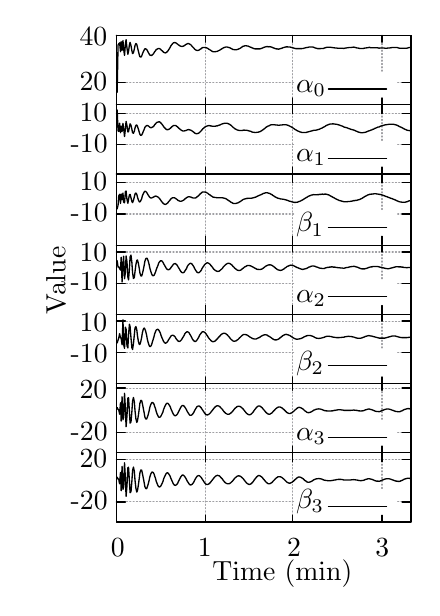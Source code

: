 
\definecolor{ca0a0a4}{RGB}{160,160,164}


\def \globalscale {1.0}
\begin{tikzpicture}[y=0.80pt, x=0.80pt, yscale=-\globalscale, xscale=\globalscale, inner sep=0pt, outer sep=0pt]
\begin{scope}[draw=black,line join=bevel,line cap=rect,even odd rule,line width=0.800pt]
  \begin{scope}[cm={{1.0,0.0,0.0,1.0,(0.0,0.0)}},draw=black,line join=bevel,line cap=rect,line width=0.800pt]
  \end{scope}
  \begin{scope}[cm={{1.008,0.0,0.0,1.008,(0.0,0.0)}},draw=black,line join=bevel,line cap=rect,line width=0.800pt]
  \end{scope}
  \begin{scope}[cm={{1.008,0.0,0.0,1.008,(0.0,0.0)}},draw=ca0a0a4,dash pattern=on 0.40pt off 0.80pt,line join=round,line cap=round,line width=0.400pt]
    \path[draw] (28.5,31.5) -- (108.5,31.5);



    \path[draw] (154.5,31.5) -- (160.5,31.5);



  \end{scope}
  \begin{scope}[cm={{1.008,0.0,0.0,1.008,(0.0,0.0)}},draw=black,line join=round,line cap=round,line width=0.480pt]
    \path[draw] (28.5,31.5) -- (32.5,31.5);



    \path[draw] (160.5,31.5) -- (156.5,31.5);



  \end{scope}
  \begin{scope}[cm={{1.008,0.0,0.0,1.008,(0.0,0.0)}},draw=black,line join=bevel,line cap=rect,line width=0.800pt]
  \end{scope}
  \begin{scope}[cm={{1.008,0.0,0.0,1.008,(12.092,35.269)}},draw=black,line join=bevel,line cap=rect,line width=0.800pt]
  \end{scope}
  \begin{scope}[cm={{1.008,0.0,0.0,1.008,(12.092,35.269)}},draw=black,line join=bevel,line cap=rect,line width=0.800pt]
  \end{scope}
  \begin{scope}[cm={{1.008,0.0,0.0,1.008,(12.092,35.269)}},draw=black,line join=bevel,line cap=rect,line width=0.800pt]
  \end{scope}
  \begin{scope}[cm={{1.008,0.0,0.0,1.008,(12.092,35.269)}},draw=black,line join=bevel,line cap=rect,line width=0.800pt]
  \end{scope}
  \begin{scope}[cm={{1.008,0.0,0.0,1.008,(12.092,35.269)}},draw=black,line join=bevel,line cap=rect,line width=0.800pt]
  \end{scope}
  \begin{scope}[cm={{1.008,0.0,0.0,1.008,(12.092,35.269)}},draw=black,line join=bevel,line cap=rect,line width=0.800pt]
    \path[fill=black] (0.0,0.0) node[above right] () {20};



  \end{scope}
  \begin{scope}[cm={{1.008,0.0,0.0,1.008,(12.092,35.269)}},draw=black,line join=bevel,line cap=rect,line width=0.800pt]
  \end{scope}
  \begin{scope}[cm={{1.008,0.0,0.0,1.008,(0.0,0.0)}},draw=black,line join=bevel,line cap=rect,line width=0.800pt]
  \end{scope}
  \begin{scope}[cm={{1.008,0.0,0.0,1.008,(0.0,0.0)}},draw=ca0a0a4,dash pattern=on 0.40pt off 0.80pt,line join=round,line cap=round,line width=0.400pt]
    \path[draw] (28.5,10.5) -- (160.5,10.5);



  \end{scope}
  \begin{scope}[cm={{1.008,0.0,0.0,1.008,(0.0,0.0)}},draw=black,line join=round,line cap=round,line width=0.480pt]
    \path[draw] (28.5,10.5) -- (32.5,10.5);



    \path[draw] (160.5,10.5) -- (156.5,10.5);



  \end{scope}
  \begin{scope}[cm={{1.008,0.0,0.0,1.008,(0.0,0.0)}},draw=black,line join=bevel,line cap=rect,line width=0.800pt]
  \end{scope}
  \begin{scope}[cm={{1.008,0.0,0.0,1.008,(12.092,15.115)}},draw=black,line join=bevel,line cap=rect,line width=0.800pt]
  \end{scope}
  \begin{scope}[cm={{1.008,0.0,0.0,1.008,(12.092,15.115)}},draw=black,line join=bevel,line cap=rect,line width=0.800pt]
  \end{scope}
  \begin{scope}[cm={{1.008,0.0,0.0,1.008,(12.092,15.115)}},draw=black,line join=bevel,line cap=rect,line width=0.800pt]
  \end{scope}
  \begin{scope}[cm={{1.008,0.0,0.0,1.008,(12.092,15.115)}},draw=black,line join=bevel,line cap=rect,line width=0.800pt]
  \end{scope}
  \begin{scope}[cm={{1.008,0.0,0.0,1.008,(12.092,15.115)}},draw=black,line join=bevel,line cap=rect,line width=0.800pt]
  \end{scope}
  \begin{scope}[cm={{1.008,0.0,0.0,1.008,(12.092,15.115)}},draw=black,line join=bevel,line cap=rect,line width=0.800pt]
    \path[fill=black] (0.0,0.0) node[above right] () {40};



  \end{scope}
  \begin{scope}[cm={{1.008,0.0,0.0,1.008,(12.092,15.115)}},draw=black,line join=bevel,line cap=rect,line width=0.800pt]
  \end{scope}
  \begin{scope}[cm={{1.008,0.0,0.0,1.008,(0.0,0.0)}},draw=black,line join=bevel,line cap=rect,line width=0.800pt]
  \end{scope}
  \begin{scope}[cm={{1.008,0.0,0.0,1.008,(0.0,0.0)}},draw=ca0a0a4,dash pattern=on 0.40pt off 0.80pt,line join=round,line cap=round,line width=0.400pt]
    \path[draw] (28.5,41.5) -- (28.5,10.5);



  \end{scope}
  \begin{scope}[cm={{1.008,0.0,0.0,1.008,(0.0,0.0)}},draw=black,line join=round,line cap=round,line width=0.480pt]
    \path[draw] (28.5,41.5) -- (28.5,38.5);



    \path[draw] (28.5,10.5) -- (28.5,13.5);



  \end{scope}
  \begin{scope}[cm={{1.008,0.0,0.0,1.008,(0.0,0.0)}},draw=black,line join=bevel,line cap=rect,line width=0.800pt]
  \end{scope}
  \begin{scope}[cm={{1.008,0.0,0.0,1.008,(29.223,58.446)}},draw=black,line join=bevel,line cap=rect,line width=0.800pt]
  \end{scope}
  \begin{scope}[cm={{1.008,0.0,0.0,1.008,(29.223,58.446)}},draw=black,line join=bevel,line cap=rect,line width=0.800pt]
  \end{scope}
  \begin{scope}[cm={{1.008,0.0,0.0,1.008,(29.223,58.446)}},draw=black,line join=bevel,line cap=rect,line width=0.800pt]
  \end{scope}
  \begin{scope}[cm={{1.008,0.0,0.0,1.008,(29.223,58.446)}},draw=black,line join=bevel,line cap=rect,line width=0.800pt]
  \end{scope}
  \begin{scope}[cm={{1.008,0.0,0.0,1.008,(29.223,58.446)}},draw=black,line join=bevel,line cap=rect,line width=0.800pt]
  \end{scope}
  \begin{scope}[cm={{1.008,0.0,0.0,1.008,(29.223,58.446)}},draw=black,line join=bevel,line cap=rect,line width=0.800pt]
  \end{scope}
  \begin{scope}[cm={{1.008,0.0,0.0,1.008,(0.0,0.0)}},draw=black,line join=bevel,line cap=rect,line width=0.800pt]
  \end{scope}
  \begin{scope}[cm={{1.008,0.0,0.0,1.008,(0.0,0.0)}},draw=ca0a0a4,dash pattern=on 0.40pt off 0.80pt,line join=round,line cap=round,line width=0.400pt]
    \path[draw] (68.5,41.5) -- (68.5,10.5);



  \end{scope}
  \begin{scope}[cm={{1.008,0.0,0.0,1.008,(0.0,0.0)}},draw=black,line join=round,line cap=round,line width=0.480pt]
    \path[draw] (68.5,41.5) -- (68.5,38.5);



    \path[draw] (68.5,10.5) -- (68.5,13.5);



  \end{scope}
  \begin{scope}[cm={{1.008,0.0,0.0,1.008,(0.0,0.0)}},draw=black,line join=bevel,line cap=rect,line width=0.800pt]
  \end{scope}
  \begin{scope}[cm={{1.008,0.0,0.0,1.008,(68.523,58.446)}},draw=black,line join=bevel,line cap=rect,line width=0.800pt]
  \end{scope}
  \begin{scope}[cm={{1.008,0.0,0.0,1.008,(68.523,58.446)}},draw=black,line join=bevel,line cap=rect,line width=0.800pt]
  \end{scope}
  \begin{scope}[cm={{1.008,0.0,0.0,1.008,(68.523,58.446)}},draw=black,line join=bevel,line cap=rect,line width=0.800pt]
  \end{scope}
  \begin{scope}[cm={{1.008,0.0,0.0,1.008,(68.523,58.446)}},draw=black,line join=bevel,line cap=rect,line width=0.800pt]
  \end{scope}
  \begin{scope}[cm={{1.008,0.0,0.0,1.008,(68.523,58.446)}},draw=black,line join=bevel,line cap=rect,line width=0.800pt]
  \end{scope}
  \begin{scope}[cm={{1.008,0.0,0.0,1.008,(68.523,58.446)}},draw=black,line join=bevel,line cap=rect,line width=0.800pt]
  \end{scope}
  \begin{scope}[cm={{1.008,0.0,0.0,1.008,(0.0,0.0)}},draw=black,line join=bevel,line cap=rect,line width=0.800pt]
  \end{scope}
  \begin{scope}[cm={{1.008,0.0,0.0,1.008,(0.0,0.0)}},draw=ca0a0a4,dash pattern=on 0.40pt off 0.80pt,line join=round,line cap=round,line width=0.400pt]
    \path[draw] (107.5,41.5) -- (107.5,10.5);



  \end{scope}
  \begin{scope}[cm={{1.008,0.0,0.0,1.008,(0.0,0.0)}},draw=black,line join=round,line cap=round,line width=0.480pt]
    \path[draw] (107.5,41.5) -- (107.5,38.5);



    \path[draw] (107.5,10.5) -- (107.5,13.5);



  \end{scope}
  \begin{scope}[cm={{1.008,0.0,0.0,1.008,(0.0,0.0)}},draw=black,line join=bevel,line cap=rect,line width=0.800pt]
  \end{scope}
  \begin{scope}[cm={{1.008,0.0,0.0,1.008,(108.831,58.446)}},draw=black,line join=bevel,line cap=rect,line width=0.800pt]
  \end{scope}
  \begin{scope}[cm={{1.008,0.0,0.0,1.008,(108.831,58.446)}},draw=black,line join=bevel,line cap=rect,line width=0.800pt]
  \end{scope}
  \begin{scope}[cm={{1.008,0.0,0.0,1.008,(108.831,58.446)}},draw=black,line join=bevel,line cap=rect,line width=0.800pt]
  \end{scope}
  \begin{scope}[cm={{1.008,0.0,0.0,1.008,(108.831,58.446)}},draw=black,line join=bevel,line cap=rect,line width=0.800pt]
  \end{scope}
  \begin{scope}[cm={{1.008,0.0,0.0,1.008,(108.831,58.446)}},draw=black,line join=bevel,line cap=rect,line width=0.800pt]
  \end{scope}
  \begin{scope}[cm={{1.008,0.0,0.0,1.008,(108.831,58.446)}},draw=black,line join=bevel,line cap=rect,line width=0.800pt]
  \end{scope}
  \begin{scope}[cm={{1.008,0.0,0.0,1.008,(0.0,0.0)}},draw=black,line join=bevel,line cap=rect,line width=0.800pt]
  \end{scope}
  \begin{scope}[cm={{1.008,0.0,0.0,1.008,(0.0,0.0)}},draw=ca0a0a4,dash pattern=on 0.40pt off 0.80pt,line join=round,line cap=round,line width=0.400pt]
    \path[draw] (147.5,26.5) -- (147.5,10.5);



  \end{scope}
  \begin{scope}[cm={{1.008,0.0,0.0,1.008,(0.0,0.0)}},draw=black,line join=round,line cap=round,line width=0.480pt]
    \path[draw] (147.5,41.5) -- (147.5,38.5);



    \path[draw] (147.5,10.5) -- (147.5,13.5);



  \end{scope}
  \begin{scope}[cm={{1.008,0.0,0.0,1.008,(0.0,0.0)}},draw=black,line join=bevel,line cap=rect,line width=0.800pt]
  \end{scope}
  \begin{scope}[cm={{1.008,0.0,0.0,1.008,(148.131,58.446)}},draw=black,line join=bevel,line cap=rect,line width=0.800pt]
  \end{scope}
  \begin{scope}[cm={{1.008,0.0,0.0,1.008,(148.131,58.446)}},draw=black,line join=bevel,line cap=rect,line width=0.800pt]
  \end{scope}
  \begin{scope}[cm={{1.008,0.0,0.0,1.008,(148.131,58.446)}},draw=black,line join=bevel,line cap=rect,line width=0.800pt]
  \end{scope}
  \begin{scope}[cm={{1.008,0.0,0.0,1.008,(148.131,58.446)}},draw=black,line join=bevel,line cap=rect,line width=0.800pt]
  \end{scope}
  \begin{scope}[cm={{1.008,0.0,0.0,1.008,(148.131,58.446)}},draw=black,line join=bevel,line cap=rect,line width=0.800pt]
  \end{scope}
  \begin{scope}[cm={{1.008,0.0,0.0,1.008,(148.131,58.446)}},draw=black,line join=bevel,line cap=rect,line width=0.800pt]
  \end{scope}
  \begin{scope}[cm={{1.008,0.0,0.0,1.008,(0.0,0.0)}},draw=black,line join=bevel,line cap=rect,line width=0.800pt]
  \end{scope}
  \begin{scope}[cm={{1.008,0.0,0.0,1.008,(0.0,0.0)}},draw=black,line join=round,line cap=round,line width=0.480pt]
    \path[draw] (28.5,10.5) -- (28.5,41.5) -- (160.5,41.5) -- (160.5,10.5) -- (28.5,10.5);



  \end{scope}
  \begin{scope}[cm={{1.008,0.0,0.0,1.008,(0.0,0.0)}},draw=black,line join=bevel,line cap=rect,line width=0.800pt]
  \end{scope}
  \begin{scope}[cm={{0.0,-1.008,1.008,0.0,(7.054,136.542)}},draw=black,line join=bevel,line cap=rect,line width=0.800pt]
  \end{scope}
  \begin{scope}[cm={{0.0,-1.008,1.008,0.0,(7.054,136.542)}},draw=black,line join=bevel,line cap=rect,line width=0.800pt]
  \end{scope}
  \begin{scope}[cm={{0.0,-1.008,1.008,0.0,(7.054,136.542)}},draw=black,line join=bevel,line cap=rect,line width=0.800pt]
  \end{scope}
  \begin{scope}[cm={{0.0,-1.008,1.008,0.0,(7.054,136.542)}},draw=black,line join=bevel,line cap=rect,line width=0.800pt]
  \end{scope}
  \begin{scope}[cm={{0.0,-1.008,1.008,0.0,(7.054,136.542)}},draw=black,line join=bevel,line cap=rect,line width=0.800pt]
  \end{scope}
  \begin{scope}[cm={{0.0,-1.008,1.008,0.0,(-3.054,136.542)}},draw=black,line join=bevel,line cap=rect,line width=0.800pt]
    \path[fill=black] (0.0,0.0) node[above right] () {\rotatebox{90}{Value}};



  \end{scope}
  \begin{scope}[cm={{0.0,-1.008,1.008,0.0,(7.054,136.542)}},draw=black,line join=bevel,line cap=rect,line width=0.800pt]
  \end{scope}
  \begin{scope}[cm={{1.008,0.0,0.0,1.008,(107.823,38.292)}},draw=black,line join=bevel,line cap=rect,line width=0.800pt]
  \end{scope}
  \begin{scope}[cm={{1.008,0.0,0.0,1.008,(107.823,38.292)}},draw=black,line join=bevel,line cap=rect,line width=0.800pt]
  \end{scope}
  \begin{scope}[cm={{1.008,0.0,0.0,1.008,(107.823,38.292)}},draw=black,line join=bevel,line cap=rect,line width=0.800pt]
  \end{scope}
  \begin{scope}[cm={{1.008,0.0,0.0,1.008,(107.823,38.292)}},draw=black,line join=bevel,line cap=rect,line width=0.800pt]
  \end{scope}
  \begin{scope}[cm={{1.008,0.0,0.0,1.008,(107.823,38.292)}},draw=black,line join=bevel,line cap=rect,line width=0.800pt]
  \end{scope}
  \begin{scope}[cm={{1.008,0.0,0.0,1.008,(109.823,38.292)}},draw=black,line join=bevel,line cap=rect,line width=0.800pt]
    \path[fill=black] (0.0,0.0) node[above right] () {$\alpha_0$};



  \end{scope}
  \begin{scope}[cm={{1.008,0.0,0.0,1.008,(107.823,38.292)}},draw=black,line join=bevel,line cap=rect,line width=0.800pt]
  \end{scope}
  \begin{scope}[cm={{1.008,0.0,0.0,1.008,(0.0,0.0)}},draw=black,line join=bevel,line cap=rect,line width=0.800pt]
  \end{scope}
  \begin{scope}[cm={{1.008,0.0,0.0,1.008,(0.0,0.0)}},draw=black,line join=round,line cap=round,line width=0.480pt]
    \path[draw,even odd rule] (123.5,34.5) -- (149.5,34.5);



  \end{scope}
  \begin{scope}[cm={{1.008,0.0,0.0,1.008,(0.0,0.0)}},draw=black,line join=bevel,line cap=rect,line width=0.800pt]
  \end{scope}
  \begin{scope}[cm={{1.008,0.0,0.0,1.008,(0.0,0.0)}},draw=black,line join=bevel,line cap=rect,line width=0.800pt]
  \end{scope}
  \begin{scope}[cm={{1.008,0.0,0.0,1.008,(0.0,0.0)}},draw=black,line join=bevel,line cap=rect,line width=0.800pt]
  \end{scope}
  \begin{scope}[cm={{1.008,0.0,0.0,1.008,(0.0,0.0)}},draw=black,line join=bevel,line cap=rect,line width=0.800pt]
  \end{scope}
  \begin{scope}[cm={{1.008,0.0,0.0,1.008,(0.0,0.0)}},draw=black,line join=round,line cap=round,line width=0.480pt]
    \path[draw] (28.8,36.0) -- (28.8,36.0) -- (29.2,14.8) -- (29.5,14.3) -- (29.9,13.8) -- (30.3,17.8) -- (30.6,13.3) -- (31.0,17.2) -- (31.4,12.8) -- (31.7,16.6) -- (32.1,19.4) -- (32.5,14.3) -- (32.8,12.4) -- (33.2,16.1) -- (33.6,18.9) -- (33.9,17.6) -- (34.3,14.7) -- (34.6,13.6) -- (35.0,15.0) -- (35.4,17.3) -- (35.7,18.6) -- (36.1,18.2) -- (36.5,16.6) -- (36.8,15.0) -- (37.2,14.1) -- (37.6,14.5) -- (37.9,15.8) -- (38.3,17.5) -- (38.7,19.1) -- (39.0,20.0) -- (39.4,20.2) -- (39.8,19.7) -- (40.1,18.8) -- (40.5,17.8) -- (40.9,17.0) -- (41.2,16.5) -- (41.6,16.5) -- (42.0,16.7) -- (42.3,17.2) -- (42.7,18.0) -- (43.1,18.7) -- (43.4,19.2) -- (43.8,19.4) -- (44.2,19.5) -- (44.5,19.2) -- (44.9,18.9) -- (45.3,18.3) -- (45.6,17.8) -- (46.0,17.3) -- (46.3,16.8) -- (46.7,16.6) -- (47.1,16.4) -- (47.4,16.3) -- (47.8,16.4) -- (48.2,16.6) -- (48.5,17.0) -- (48.9,17.3) -- (49.3,17.7) -- (49.6,18.0) -- (50.0,18.2) -- (50.4,18.3) -- (50.7,18.2) -- (51.1,17.9) -- (51.5,17.5) -- (51.8,17.0) -- (52.2,16.4) -- (52.6,15.7) -- (52.9,15.1) -- (53.3,14.6) -- (53.7,14.1) -- (54.0,13.8) -- (54.4,13.7) -- (54.8,13.7) -- (55.1,13.8) -- (55.5,14.1) -- (55.9,14.4) -- (56.2,14.7) -- (56.6,14.9) -- (57.0,15.2) -- (57.3,15.3) -- (57.7,15.4) -- (58.0,15.4) -- (58.4,15.3) -- (58.8,15.1) -- (59.1,14.9) -- (59.5,14.6) -- (59.9,14.4) -- (60.2,14.2) -- (60.6,14.1) -- (61.0,14.2) -- (61.3,14.4) -- (61.7,14.6) -- (62.1,15.0) -- (62.4,15.4) -- (62.8,15.8) -- (63.2,16.2) -- (63.5,16.6) -- (63.9,16.9) -- (64.3,17.1) -- (64.6,17.2) -- (65.0,17.2) -- (65.4,17.1) -- (65.7,16.9) -- (66.1,16.6) -- (66.5,16.4) -- (66.8,16.1) -- (67.2,15.9) -- (67.6,15.9) -- (67.9,15.9) -- (68.3,15.9) -- (68.7,16.0) -- (69.0,16.1) -- (69.4,16.3) -- (69.7,16.5) -- (70.1,16.8) -- (70.5,17.0) -- (70.8,17.2) -- (71.2,17.5) -- (71.6,17.7) -- (71.9,17.8) -- (72.3,17.8) -- (72.7,17.8) -- (73.0,17.7) -- (73.4,17.7) -- (73.8,17.5) -- (74.1,17.4) -- (74.5,17.2) -- (74.9,17.0) -- (75.2,16.8) -- (75.6,16.5) -- (76.0,16.3) -- (76.3,16.1) -- (76.7,15.9) -- (77.1,15.8) -- (77.4,15.7) -- (77.8,15.7) -- (78.2,15.7) -- (78.5,15.8) -- (78.9,15.9) -- (79.3,16.0) -- (79.6,16.2) -- (80.0,16.4) -- (80.4,16.6) -- (80.7,16.8) -- (81.1,16.8) -- (81.4,16.9) -- (81.8,16.9) -- (82.2,16.9) -- (82.5,16.8) -- (82.9,16.7) -- (83.3,16.5) -- (83.6,16.4) -- (84.0,16.2) -- (84.4,15.9) -- (84.7,15.7) -- (85.1,15.4) -- (85.5,15.3) -- (85.8,15.2) -- (86.2,15.1) -- (86.6,15.1) -- (86.9,15.2) -- (87.3,15.2) -- (87.7,15.4) -- (88.0,15.5) -- (88.4,15.7) -- (88.8,15.8) -- (89.1,16.0) -- (89.5,16.1) -- (89.9,16.3) -- (90.2,16.4) -- (90.6,16.5) -- (91.0,16.5) -- (91.3,16.5) -- (91.7,16.5) -- (92.1,16.5) -- (92.4,16.5) -- (92.8,16.5) -- (93.1,16.4) -- (93.5,16.3) -- (93.9,16.1) -- (94.2,16.0) -- (94.6,15.8) -- (95.0,15.7) -- (95.3,15.6) -- (95.7,15.5) -- (96.1,15.5) -- (96.4,15.5) -- (96.8,15.6) -- (97.2,15.5) -- (97.5,15.6) -- (97.9,15.7) -- (98.3,15.8) -- (98.6,16.0) -- (99.0,16.1) -- (99.4,16.3) -- (99.7,16.4) -- (100.1,16.5) -- (100.5,16.5) -- (100.8,16.6) -- (101.2,16.6) -- (101.6,16.5) -- (101.9,16.4) -- (102.3,16.3) -- (102.7,16.2) -- (103.0,16.0) -- (103.4,15.9) -- (103.8,15.8) -- (104.1,15.7) -- (104.5,15.6) -- (104.8,15.6) -- (105.2,15.6) -- (105.6,15.7) -- (105.9,15.7) -- (106.3,15.7) -- (106.7,15.8) -- (107.0,15.9) -- (107.4,16.0) -- (107.8,16.1) -- (108.1,16.2) -- (108.5,16.3) -- (108.9,16.4) -- (109.2,16.4) -- (109.6,16.4) -- (110.0,16.4) -- (110.3,16.4) -- (110.7,16.4) -- (111.1,16.4) -- (111.4,16.4) -- (111.8,16.3) -- (112.2,16.3) -- (112.5,16.2) -- (112.9,16.1) -- (113.3,16.0) -- (113.6,15.9) -- (114.0,15.9) -- (114.4,15.8) -- (114.7,15.7) -- (115.1,15.7) -- (115.5,15.7) -- (115.8,15.7) -- (116.2,15.7) -- (116.5,15.7) -- (116.9,15.8) -- (117.3,16.0) -- (117.6,16.1) -- (118.0,16.2) -- (118.4,16.3) -- (118.7,16.4) -- (119.1,16.4) -- (119.5,16.4) -- (119.8,16.4) -- (120.2,16.3) -- (120.6,16.3) -- (120.9,16.3) -- (121.3,16.3) -- (121.7,16.1) -- (122.0,16.0) -- (122.4,15.9) -- (122.8,15.8) -- (123.1,15.8) -- (123.5,15.8) -- (123.9,15.8) -- (124.2,15.8) -- (124.6,15.8) -- (125.0,15.9) -- (125.3,15.9) -- (125.7,16.0) -- (126.1,16.0) -- (126.4,16.1) -- (126.8,16.1) -- (127.2,16.1) -- (127.5,16.2) -- (127.9,16.2) -- (128.2,16.2) -- (128.6,16.2) -- (129.0,16.2) -- (129.3,16.2) -- (129.7,16.2) -- (130.1,16.3) -- (130.4,16.3) -- (130.8,16.2) -- (131.2,16.1) -- (131.5,16.1) -- (131.9,16.0) -- (132.3,16.0) -- (132.6,15.9) -- (133.0,15.9) -- (133.4,15.9) -- (133.7,15.9) -- (134.1,15.8) -- (134.5,15.8) -- (134.8,15.7) -- (135.2,15.8) -- (135.6,15.9) -- (135.9,16.0) -- (136.3,16.1) -- (136.7,16.1) -- (137.0,16.2) -- (137.4,16.3) -- (137.8,16.3) -- (138.1,16.3) -- (138.5,16.3) -- (138.8,16.3) -- (139.2,16.3) -- (139.6,16.2) -- (139.9,16.1) -- (140.3,16.1) -- (140.7,16.0) -- (141.0,16.0) -- (141.4,15.9) -- (141.8,15.8) -- (142.1,15.9) -- (142.5,16.0) -- (142.9,16.0) -- (143.2,16.0) -- (143.6,16.0) -- (144.0,16.0) -- (144.3,16.0) -- (144.7,16.0) -- (145.1,16.0) -- (145.4,16.0) -- (145.8,16.1) -- (146.2,16.2) -- (146.5,16.1) -- (146.9,16.1) -- (147.3,16.1) -- (147.6,16.1) -- (148.0,16.1) -- (148.4,16.1) -- (148.7,16.2) -- (149.1,16.2) -- (149.5,16.2) -- (149.8,16.2) -- (150.2,16.1) -- (150.5,16.1) -- (150.9,16.1) -- (151.3,16.0) -- (151.6,16.0) -- (152.0,15.9) -- (152.4,15.9) -- (152.7,15.9) -- (153.1,15.9) -- (153.5,15.9) -- (153.8,15.9) -- (154.2,15.9) -- (154.6,16.0) -- (154.9,16.1) -- (155.3,16.2) -- (155.7,16.2) -- (156.0,16.2) -- (156.4,16.2) -- (156.8,16.2) -- (157.1,16.2) -- (157.5,16.2) -- (157.9,16.2) -- (158.2,16.2) -- (158.6,16.2) -- (159.0,16.1) -- (159.3,16.0) -- (159.7,15.9) -- (160.1,15.9) -- (160.1,15.9);



  \end{scope}
  \begin{scope}[cm={{1.008,0.0,0.0,1.008,(0.0,0.0)}},draw=black,line join=bevel,line cap=rect,line width=0.800pt]
  \end{scope}
  \begin{scope}[cm={{1.008,0.0,0.0,1.008,(0.0,0.0)}},draw=black,line join=bevel,line cap=rect,line width=0.800pt]
  \end{scope}
  \begin{scope}[cm={{1.008,0.0,0.0,1.008,(0.0,0.0)}},draw=black,line join=round,line cap=round,line width=0.480pt]
    \path[draw] (28.5,10.5) -- (28.5,41.5) -- (160.5,41.5) -- (160.5,10.5) -- (28.5,10.5);



  \end{scope}
  \begin{scope}[cm={{1.008,0.0,0.0,1.008,(0.0,0.0)}},draw=ca0a0a4,dash pattern=on 0.40pt off 0.80pt,line join=round,line cap=round,line width=0.400pt]
    \path[draw] (28.5,59.5) -- (108.5,59.5);



    \path[draw] (154.5,59.5) -- (160.5,59.5);



  \end{scope}
  \begin{scope}[cm={{1.008,0.0,0.0,1.008,(0.0,0.0)}},draw=black,line join=round,line cap=round,line width=0.480pt]
    \path[draw] (28.5,59.5) -- (32.5,59.5);



    \path[draw] (160.5,59.5) -- (156.5,59.5);



  \end{scope}
  \begin{scope}[cm={{1.008,0.0,0.0,1.008,(0.0,0.0)}},draw=black,line join=bevel,line cap=rect,line width=0.800pt]
  \end{scope}
  \begin{scope}[cm={{1.008,0.0,0.0,1.008,(8.062,63.485)}},draw=black,line join=bevel,line cap=rect,line width=0.800pt]
  \end{scope}
  \begin{scope}[cm={{1.008,0.0,0.0,1.008,(8.062,63.485)}},draw=black,line join=bevel,line cap=rect,line width=0.800pt]
  \end{scope}
  \begin{scope}[cm={{1.008,0.0,0.0,1.008,(8.062,63.485)}},draw=black,line join=bevel,line cap=rect,line width=0.800pt]
  \end{scope}
  \begin{scope}[cm={{1.008,0.0,0.0,1.008,(8.062,63.485)}},draw=black,line join=bevel,line cap=rect,line width=0.800pt]
  \end{scope}
  \begin{scope}[cm={{1.008,0.0,0.0,1.008,(8.062,63.485)}},draw=black,line join=bevel,line cap=rect,line width=0.800pt]
  \end{scope}
  \begin{scope}[cm={{1.008,0.0,0.0,1.008,(8.062,63.485)}},draw=black,line join=bevel,line cap=rect,line width=0.800pt]
    \path[fill=black] (0.0,0.0) node[above right] () {-10};



  \end{scope}
  \begin{scope}[cm={{1.008,0.0,0.0,1.008,(8.062,63.485)}},draw=black,line join=bevel,line cap=rect,line width=0.800pt]
  \end{scope}
  \begin{scope}[cm={{1.008,0.0,0.0,1.008,(0.0,0.0)}},draw=black,line join=bevel,line cap=rect,line width=0.800pt]
  \end{scope}
  \begin{scope}[cm={{1.008,0.0,0.0,1.008,(0.0,0.0)}},draw=ca0a0a4,dash pattern=on 0.40pt off 0.80pt,line join=round,line cap=round,line width=0.400pt]
    \path[draw] (28.5,45.5) -- (160.5,45.5);



  \end{scope}
  \begin{scope}[cm={{1.008,0.0,0.0,1.008,(0.0,0.0)}},draw=black,line join=round,line cap=round,line width=0.480pt]
    \path[draw] (28.5,45.5) -- (32.5,45.5);



    \path[draw] (160.5,45.5) -- (156.5,45.5);



  \end{scope}
  \begin{scope}[cm={{1.008,0.0,0.0,1.008,(0.0,0.0)}},draw=black,line join=bevel,line cap=rect,line width=0.800pt]
  \end{scope}
  \begin{scope}[cm={{1.008,0.0,0.0,1.008,(12.092,49.377)}},draw=black,line join=bevel,line cap=rect,line width=0.800pt]
  \end{scope}
  \begin{scope}[cm={{1.008,0.0,0.0,1.008,(12.092,49.377)}},draw=black,line join=bevel,line cap=rect,line width=0.800pt]
  \end{scope}
  \begin{scope}[cm={{1.008,0.0,0.0,1.008,(12.092,49.377)}},draw=black,line join=bevel,line cap=rect,line width=0.800pt]
  \end{scope}
  \begin{scope}[cm={{1.008,0.0,0.0,1.008,(12.092,49.377)}},draw=black,line join=bevel,line cap=rect,line width=0.800pt]
  \end{scope}
  \begin{scope}[cm={{1.008,0.0,0.0,1.008,(12.092,49.377)}},draw=black,line join=bevel,line cap=rect,line width=0.800pt]
  \end{scope}
  \begin{scope}[cm={{1.008,0.0,0.0,1.008,(12.092,49.377)}},draw=black,line join=bevel,line cap=rect,line width=0.800pt]
    \path[fill=black] (0.0,0.0) node[above right] () {10};



  \end{scope}
  \begin{scope}[cm={{1.008,0.0,0.0,1.008,(12.092,49.377)}},draw=black,line join=bevel,line cap=rect,line width=0.800pt]
  \end{scope}
  \begin{scope}[cm={{1.008,0.0,0.0,1.008,(0.0,0.0)}},draw=black,line join=bevel,line cap=rect,line width=0.800pt]
  \end{scope}
  \begin{scope}[cm={{1.008,0.0,0.0,1.008,(0.0,0.0)}},draw=ca0a0a4,dash pattern=on 0.40pt off 0.80pt,line join=round,line cap=round,line width=0.400pt]
    \path[draw] (28.5,72.5) -- (28.5,41.5);



  \end{scope}
  \begin{scope}[cm={{1.008,0.0,0.0,1.008,(0.0,0.0)}},draw=black,line join=round,line cap=round,line width=0.480pt]
    \path[draw] (28.5,72.5) -- (28.5,69.5);



    \path[draw] (28.5,41.5) -- (28.5,45.5);



  \end{scope}
  \begin{scope}[cm={{1.008,0.0,0.0,1.008,(0.0,0.0)}},draw=black,line join=bevel,line cap=rect,line width=0.800pt]
  \end{scope}
  \begin{scope}[cm={{1.008,0.0,0.0,1.008,(29.223,89.685)}},draw=black,line join=bevel,line cap=rect,line width=0.800pt]
  \end{scope}
  \begin{scope}[cm={{1.008,0.0,0.0,1.008,(29.223,89.685)}},draw=black,line join=bevel,line cap=rect,line width=0.800pt]
  \end{scope}
  \begin{scope}[cm={{1.008,0.0,0.0,1.008,(29.223,89.685)}},draw=black,line join=bevel,line cap=rect,line width=0.800pt]
  \end{scope}
  \begin{scope}[cm={{1.008,0.0,0.0,1.008,(29.223,89.685)}},draw=black,line join=bevel,line cap=rect,line width=0.800pt]
  \end{scope}
  \begin{scope}[cm={{1.008,0.0,0.0,1.008,(29.223,89.685)}},draw=black,line join=bevel,line cap=rect,line width=0.800pt]
  \end{scope}
  \begin{scope}[cm={{1.008,0.0,0.0,1.008,(29.223,89.685)}},draw=black,line join=bevel,line cap=rect,line width=0.800pt]
  \end{scope}
  \begin{scope}[cm={{1.008,0.0,0.0,1.008,(0.0,0.0)}},draw=black,line join=bevel,line cap=rect,line width=0.800pt]
  \end{scope}
  \begin{scope}[cm={{1.008,0.0,0.0,1.008,(0.0,0.0)}},draw=ca0a0a4,dash pattern=on 0.40pt off 0.80pt,line join=round,line cap=round,line width=0.400pt]
    \path[draw] (68.5,72.5) -- (68.5,41.5);



  \end{scope}
  \begin{scope}[cm={{1.008,0.0,0.0,1.008,(0.0,0.0)}},draw=black,line join=round,line cap=round,line width=0.480pt]
    \path[draw] (68.5,72.5) -- (68.5,69.5);



    \path[draw] (68.5,41.5) -- (68.5,45.5);



  \end{scope}
  \begin{scope}[cm={{1.008,0.0,0.0,1.008,(0.0,0.0)}},draw=black,line join=bevel,line cap=rect,line width=0.800pt]
  \end{scope}
  \begin{scope}[cm={{1.008,0.0,0.0,1.008,(68.523,89.685)}},draw=black,line join=bevel,line cap=rect,line width=0.800pt]
  \end{scope}
  \begin{scope}[cm={{1.008,0.0,0.0,1.008,(68.523,89.685)}},draw=black,line join=bevel,line cap=rect,line width=0.800pt]
  \end{scope}
  \begin{scope}[cm={{1.008,0.0,0.0,1.008,(68.523,89.685)}},draw=black,line join=bevel,line cap=rect,line width=0.800pt]
  \end{scope}
  \begin{scope}[cm={{1.008,0.0,0.0,1.008,(68.523,89.685)}},draw=black,line join=bevel,line cap=rect,line width=0.800pt]
  \end{scope}
  \begin{scope}[cm={{1.008,0.0,0.0,1.008,(68.523,89.685)}},draw=black,line join=bevel,line cap=rect,line width=0.800pt]
  \end{scope}
  \begin{scope}[cm={{1.008,0.0,0.0,1.008,(68.523,89.685)}},draw=black,line join=bevel,line cap=rect,line width=0.800pt]
  \end{scope}
  \begin{scope}[cm={{1.008,0.0,0.0,1.008,(0.0,0.0)}},draw=black,line join=bevel,line cap=rect,line width=0.800pt]
  \end{scope}
  \begin{scope}[cm={{1.008,0.0,0.0,1.008,(0.0,0.0)}},draw=ca0a0a4,dash pattern=on 0.40pt off 0.80pt,line join=round,line cap=round,line width=0.400pt]
    \path[draw] (107.5,72.5) -- (107.5,41.5);



  \end{scope}
  \begin{scope}[cm={{1.008,0.0,0.0,1.008,(0.0,0.0)}},draw=black,line join=round,line cap=round,line width=0.480pt]
    \path[draw] (107.5,72.5) -- (107.5,69.5);



    \path[draw] (107.5,41.5) -- (107.5,45.5);



  \end{scope}
  \begin{scope}[cm={{1.008,0.0,0.0,1.008,(0.0,0.0)}},draw=black,line join=bevel,line cap=rect,line width=0.800pt]
  \end{scope}
  \begin{scope}[cm={{1.008,0.0,0.0,1.008,(108.831,89.685)}},draw=black,line join=bevel,line cap=rect,line width=0.800pt]
  \end{scope}
  \begin{scope}[cm={{1.008,0.0,0.0,1.008,(108.831,89.685)}},draw=black,line join=bevel,line cap=rect,line width=0.800pt]
  \end{scope}
  \begin{scope}[cm={{1.008,0.0,0.0,1.008,(108.831,89.685)}},draw=black,line join=bevel,line cap=rect,line width=0.800pt]
  \end{scope}
  \begin{scope}[cm={{1.008,0.0,0.0,1.008,(108.831,89.685)}},draw=black,line join=bevel,line cap=rect,line width=0.800pt]
  \end{scope}
  \begin{scope}[cm={{1.008,0.0,0.0,1.008,(108.831,89.685)}},draw=black,line join=bevel,line cap=rect,line width=0.800pt]
  \end{scope}
  \begin{scope}[cm={{1.008,0.0,0.0,1.008,(108.831,89.685)}},draw=black,line join=bevel,line cap=rect,line width=0.800pt]
  \end{scope}
  \begin{scope}[cm={{1.008,0.0,0.0,1.008,(0.0,0.0)}},draw=black,line join=bevel,line cap=rect,line width=0.800pt]
  \end{scope}
  \begin{scope}[cm={{1.008,0.0,0.0,1.008,(0.0,0.0)}},draw=ca0a0a4,dash pattern=on 0.40pt off 0.80pt,line join=round,line cap=round,line width=0.400pt]
    \path[draw] (147.5,57.5) -- (147.5,41.5);



  \end{scope}
  \begin{scope}[cm={{1.008,0.0,0.0,1.008,(0.0,0.0)}},draw=black,line join=round,line cap=round,line width=0.480pt]
    \path[draw] (147.5,72.5) -- (147.5,69.5);



    \path[draw] (147.5,41.5) -- (147.5,45.5);



  \end{scope}
  \begin{scope}[cm={{1.008,0.0,0.0,1.008,(0.0,0.0)}},draw=black,line join=bevel,line cap=rect,line width=0.800pt]
  \end{scope}
  \begin{scope}[cm={{1.008,0.0,0.0,1.008,(148.131,89.685)}},draw=black,line join=bevel,line cap=rect,line width=0.800pt]
  \end{scope}
  \begin{scope}[cm={{1.008,0.0,0.0,1.008,(148.131,89.685)}},draw=black,line join=bevel,line cap=rect,line width=0.800pt]
  \end{scope}
  \begin{scope}[cm={{1.008,0.0,0.0,1.008,(148.131,89.685)}},draw=black,line join=bevel,line cap=rect,line width=0.800pt]
  \end{scope}
  \begin{scope}[cm={{1.008,0.0,0.0,1.008,(148.131,89.685)}},draw=black,line join=bevel,line cap=rect,line width=0.800pt]
  \end{scope}
  \begin{scope}[cm={{1.008,0.0,0.0,1.008,(148.131,89.685)}},draw=black,line join=bevel,line cap=rect,line width=0.800pt]
  \end{scope}
  \begin{scope}[cm={{1.008,0.0,0.0,1.008,(148.131,89.685)}},draw=black,line join=bevel,line cap=rect,line width=0.800pt]
  \end{scope}
  \begin{scope}[cm={{1.008,0.0,0.0,1.008,(0.0,0.0)}},draw=black,line join=bevel,line cap=rect,line width=0.800pt]
  \end{scope}
  \begin{scope}[cm={{1.008,0.0,0.0,1.008,(0.0,0.0)}},draw=black,line join=round,line cap=round,line width=0.480pt]
    \path[draw] (28.5,41.5) -- (28.5,72.5) -- (160.5,72.5) -- (160.5,41.5) -- (28.5,41.5);



  \end{scope}
  \begin{scope}[cm={{1.008,0.0,0.0,1.008,(0.0,0.0)}},draw=black,line join=bevel,line cap=rect,line width=0.800pt]
  \end{scope}
  \begin{scope}[cm={{1.008,0.0,0.0,1.008,(108.831,69.531)}},draw=black,line join=bevel,line cap=rect,line width=0.800pt]
  \end{scope}
  \begin{scope}[cm={{1.008,0.0,0.0,1.008,(108.831,69.531)}},draw=black,line join=bevel,line cap=rect,line width=0.800pt]
  \end{scope}
  \begin{scope}[cm={{1.008,0.0,0.0,1.008,(108.831,69.531)}},draw=black,line join=bevel,line cap=rect,line width=0.800pt]
  \end{scope}
  \begin{scope}[cm={{1.008,0.0,0.0,1.008,(108.831,69.531)}},draw=black,line join=bevel,line cap=rect,line width=0.800pt]
  \end{scope}
  \begin{scope}[cm={{1.008,0.0,0.0,1.008,(108.831,69.531)}},draw=black,line join=bevel,line cap=rect,line width=0.800pt]
  \end{scope}
  \begin{scope}[cm={{1.008,0.0,0.0,1.008,(109.831,69.531)}},draw=black,line join=bevel,line cap=rect,line width=0.800pt]
    \path[fill=black] (0.0,0.0) node[above right] () {$\alpha_1$};



  \end{scope}
  \begin{scope}[cm={{1.008,0.0,0.0,1.008,(108.831,69.531)}},draw=black,line join=bevel,line cap=rect,line width=0.800pt]
  \end{scope}
  \begin{scope}[cm={{1.008,0.0,0.0,1.008,(0.0,0.0)}},draw=black,line join=bevel,line cap=rect,line width=0.800pt]
  \end{scope}
  \begin{scope}[cm={{1.008,0.0,0.0,1.008,(0.0,0.0)}},draw=black,line join=round,line cap=round,line width=0.480pt]
    \path[draw,even odd rule] (123.5,65.5) -- (149.5,65.5);



  \end{scope}
  \begin{scope}[cm={{1.008,0.0,0.0,1.008,(0.0,0.0)}},draw=black,line join=bevel,line cap=rect,line width=0.800pt]
  \end{scope}
  \begin{scope}[cm={{1.008,0.0,0.0,1.008,(0.0,0.0)}},draw=black,line join=bevel,line cap=rect,line width=0.800pt]
  \end{scope}
  \begin{scope}[cm={{1.008,0.0,0.0,1.008,(0.0,0.0)}},draw=black,line join=bevel,line cap=rect,line width=0.800pt]
  \end{scope}
  \begin{scope}[cm={{1.008,0.0,0.0,1.008,(0.0,0.0)}},draw=black,line join=bevel,line cap=rect,line width=0.800pt]
  \end{scope}
  \begin{scope}[cm={{1.008,0.0,0.0,1.008,(0.0,0.0)}},draw=black,line join=round,line cap=round,line width=0.480pt]
    \path[draw] (28.8,43.9) -- (28.8,43.9) -- (29.2,53.2) -- (29.5,53.5) -- (29.9,49.8) -- (30.3,54.1) -- (30.6,51.1) -- (31.0,53.5) -- (31.4,49.9) -- (31.7,52.0) -- (32.1,55.8) -- (32.5,52.3) -- (32.8,49.0) -- (33.2,50.9) -- (33.6,53.7) -- (33.9,53.6) -- (34.3,51.5) -- (34.6,50.1) -- (35.0,50.7) -- (35.4,52.5) -- (35.7,54.1) -- (36.1,54.3) -- (36.5,53.4) -- (36.8,51.9) -- (37.2,50.8) -- (37.6,50.6) -- (37.9,51.2) -- (38.3,52.4) -- (38.7,53.8) -- (39.0,54.8) -- (39.4,55.3) -- (39.8,55.1) -- (40.1,54.5) -- (40.5,53.5) -- (40.9,52.6) -- (41.2,51.7) -- (41.6,51.2) -- (42.0,50.9) -- (42.3,50.8) -- (42.7,51.0) -- (43.1,51.3) -- (43.4,51.6) -- (43.8,51.8) -- (44.2,51.8) -- (44.5,51.6) -- (44.9,51.4) -- (45.3,51.0) -- (45.6,50.5) -- (46.0,50.1) -- (46.3,49.7) -- (46.7,49.4) -- (47.1,49.3) -- (47.4,49.2) -- (47.8,49.2) -- (48.2,49.5) -- (48.5,49.8) -- (48.9,50.3) -- (49.3,50.8) -- (49.6,51.3) -- (50.0,51.8) -- (50.4,52.2) -- (50.7,52.5) -- (51.1,52.7) -- (51.5,52.7) -- (51.8,52.6) -- (52.2,52.4) -- (52.6,52.1) -- (52.9,51.8) -- (53.3,51.4) -- (53.7,51.1) -- (54.0,50.9) -- (54.4,50.8) -- (54.8,50.8) -- (55.1,50.9) -- (55.5,51.2) -- (55.9,51.5) -- (56.2,51.8) -- (56.6,52.2) -- (57.0,52.5) -- (57.3,52.8) -- (57.7,53.0) -- (58.0,53.2) -- (58.4,53.3) -- (58.8,53.3) -- (59.1,53.2) -- (59.5,53.1) -- (59.9,53.0) -- (60.2,52.8) -- (60.6,52.7) -- (61.0,52.7) -- (61.3,52.8) -- (61.7,52.9) -- (62.1,53.1) -- (62.4,53.3) -- (62.8,53.6) -- (63.2,53.9) -- (63.5,54.2) -- (63.9,54.4) -- (64.3,54.5) -- (64.6,54.5) -- (65.0,54.4) -- (65.4,54.2) -- (65.7,54.0) -- (66.1,53.6) -- (66.5,53.2) -- (66.8,52.8) -- (67.2,52.3) -- (67.6,52.0) -- (67.9,51.7) -- (68.3,51.4) -- (68.7,51.2) -- (69.0,51.1) -- (69.4,51.0) -- (69.7,50.9) -- (70.1,50.9) -- (70.5,51.0) -- (70.8,51.0) -- (71.2,51.1) -- (71.6,51.2) -- (71.9,51.2) -- (72.3,51.2) -- (72.7,51.2) -- (73.0,51.1) -- (73.4,51.0) -- (73.8,51.0) -- (74.1,50.8) -- (74.5,50.7) -- (74.9,50.6) -- (75.2,50.4) -- (75.6,50.2) -- (76.0,50.1) -- (76.3,50.0) -- (76.7,49.9) -- (77.1,49.8) -- (77.4,49.8) -- (77.8,49.8) -- (78.2,49.9) -- (78.5,50.0) -- (78.9,50.2) -- (79.3,50.4) -- (79.6,50.6) -- (80.0,50.9) -- (80.4,51.3) -- (80.7,51.6) -- (81.1,51.9) -- (81.4,52.2) -- (81.8,52.4) -- (82.2,52.6) -- (82.5,52.8) -- (82.9,52.9) -- (83.3,53.0) -- (83.6,53.1) -- (84.0,53.1) -- (84.4,53.1) -- (84.7,53.1) -- (85.1,53.0) -- (85.5,52.9) -- (85.8,52.9) -- (86.2,53.0) -- (86.6,53.0) -- (86.9,53.0) -- (87.3,53.1) -- (87.7,53.2) -- (88.0,53.3) -- (88.4,53.4) -- (88.8,53.5) -- (89.1,53.7) -- (89.5,53.8) -- (89.9,53.9) -- (90.2,53.9) -- (90.6,54.0) -- (91.0,54.0) -- (91.3,53.9) -- (91.7,53.9) -- (92.1,53.8) -- (92.4,53.7) -- (92.8,53.6) -- (93.1,53.4) -- (93.5,53.2) -- (93.9,52.9) -- (94.2,52.7) -- (94.6,52.4) -- (95.0,52.1) -- (95.3,51.8) -- (95.7,51.5) -- (96.1,51.3) -- (96.4,51.1) -- (96.8,51.0) -- (97.2,50.8) -- (97.5,50.6) -- (97.9,50.5) -- (98.3,50.5) -- (98.6,50.5) -- (99.0,50.5) -- (99.4,50.5) -- (99.7,50.6) -- (100.1,50.6) -- (100.5,50.6) -- (100.8,50.7) -- (101.2,50.7) -- (101.6,50.7) -- (101.9,50.6) -- (102.3,50.6) -- (102.7,50.6) -- (103.0,50.5) -- (103.4,50.5) -- (103.8,50.5) -- (104.1,50.5) -- (104.5,50.5) -- (104.8,50.6) -- (105.2,50.7) -- (105.6,50.9) -- (105.9,51.0) -- (106.3,51.2) -- (106.7,51.4) -- (107.0,51.6) -- (107.4,51.8) -- (107.8,52.1) -- (108.1,52.3) -- (108.5,52.6) -- (108.9,52.8) -- (109.2,53.0) -- (109.6,53.2) -- (110.0,53.4) -- (110.3,53.5) -- (110.7,53.7) -- (111.1,53.8) -- (111.4,53.9) -- (111.8,54.0) -- (112.2,54.0) -- (112.5,54.0) -- (112.9,54.0) -- (113.3,54.0) -- (113.6,53.9) -- (114.0,53.8) -- (114.4,53.7) -- (114.7,53.6) -- (115.1,53.5) -- (115.5,53.4) -- (115.8,53.3) -- (116.2,53.2) -- (116.5,53.1) -- (116.9,53.0) -- (117.3,53.0) -- (117.6,53.0) -- (118.0,52.9) -- (118.4,52.8) -- (118.7,52.7) -- (119.1,52.6) -- (119.5,52.5) -- (119.8,52.3) -- (120.2,52.1) -- (120.6,52.0) -- (120.9,51.8) -- (121.3,51.6) -- (121.7,51.4) -- (122.0,51.2) -- (122.4,50.9) -- (122.8,50.7) -- (123.1,50.6) -- (123.5,50.4) -- (123.9,50.3) -- (124.2,50.2) -- (124.6,50.2) -- (125.0,50.2) -- (125.3,50.1) -- (125.7,50.1) -- (126.1,50.2) -- (126.4,50.2) -- (126.8,50.3) -- (127.2,50.3) -- (127.5,50.4) -- (127.9,50.5) -- (128.2,50.6) -- (128.6,50.7) -- (129.0,50.9) -- (129.3,51.0) -- (129.7,51.1) -- (130.1,51.3) -- (130.4,51.5) -- (130.8,51.6) -- (131.2,51.7) -- (131.5,51.8) -- (131.9,51.9) -- (132.3,52.1) -- (132.6,52.2) -- (133.0,52.3) -- (133.4,52.5) -- (133.7,52.6) -- (134.1,52.7) -- (134.5,52.8) -- (134.8,52.9) -- (135.2,53.0) -- (135.6,53.2) -- (135.9,53.4) -- (136.3,53.5) -- (136.7,53.7) -- (137.0,53.8) -- (137.4,53.9) -- (137.8,54.0) -- (138.1,54.1) -- (138.5,54.1) -- (138.8,54.1) -- (139.2,54.0) -- (139.6,54.0) -- (139.9,53.9) -- (140.3,53.8) -- (140.7,53.6) -- (141.0,53.5) -- (141.4,53.3) -- (141.8,53.2) -- (142.1,53.1) -- (142.5,52.9) -- (142.9,52.8) -- (143.2,52.6) -- (143.6,52.5) -- (144.0,52.3) -- (144.3,52.1) -- (144.7,52.0) -- (145.1,51.8) -- (145.4,51.7) -- (145.8,51.5) -- (146.2,51.5) -- (146.5,51.3) -- (146.9,51.1) -- (147.3,51.0) -- (147.6,50.9) -- (148.0,50.8) -- (148.4,50.7) -- (148.7,50.6) -- (149.1,50.5) -- (149.5,50.5) -- (149.8,50.4) -- (150.2,50.4) -- (150.5,50.3) -- (150.9,50.3) -- (151.3,50.3) -- (151.6,50.3) -- (152.0,50.3) -- (152.4,50.3) -- (152.7,50.3) -- (153.1,50.4) -- (153.5,50.5) -- (153.8,50.6) -- (154.2,50.7) -- (154.6,50.9) -- (154.9,51.1) -- (155.3,51.3) -- (155.7,51.5) -- (156.0,51.6) -- (156.4,51.8) -- (156.8,52.0) -- (157.1,52.2) -- (157.5,52.4) -- (157.9,52.6) -- (158.2,52.7) -- (158.6,52.9) -- (159.0,53.0) -- (159.3,53.1) -- (159.7,53.1) -- (160.1,53.2) -- (160.1,53.3);



  \end{scope}
  \begin{scope}[cm={{1.008,0.0,0.0,1.008,(0.0,0.0)}},draw=black,line join=bevel,line cap=rect,line width=0.800pt]
  \end{scope}
  \begin{scope}[cm={{1.008,0.0,0.0,1.008,(0.0,0.0)}},draw=black,line join=bevel,line cap=rect,line width=0.800pt]
  \end{scope}
  \begin{scope}[cm={{1.008,0.0,0.0,1.008,(0.0,0.0)}},draw=black,line join=round,line cap=round,line width=0.480pt]
    \path[draw] (28.5,41.5) -- (28.5,72.5) -- (160.5,72.5) -- (160.5,41.5) -- (28.5,41.5);



  \end{scope}
  \begin{scope}[cm={{1.008,0.0,0.0,1.008,(0.0,0.0)}},draw=ca0a0a4,dash pattern=on 0.40pt off 0.80pt,line join=round,line cap=round,line width=0.400pt]
    \path[draw] (28.5,90.5) -- (108.5,90.5);



    \path[draw] (154.5,90.5) -- (160.5,90.5);



  \end{scope}
  \begin{scope}[cm={{1.008,0.0,0.0,1.008,(0.0,0.0)}},draw=black,line join=round,line cap=round,line width=0.480pt]
    \path[draw] (28.5,90.5) -- (32.5,90.5);



    \path[draw] (160.5,90.5) -- (156.5,90.5);



  \end{scope}
  \begin{scope}[cm={{1.008,0.0,0.0,1.008,(0.0,0.0)}},draw=black,line join=bevel,line cap=rect,line width=0.800pt]
  \end{scope}
  \begin{scope}[cm={{1.008,0.0,0.0,1.008,(8.062,94.723)}},draw=black,line join=bevel,line cap=rect,line width=0.800pt]
  \end{scope}
  \begin{scope}[cm={{1.008,0.0,0.0,1.008,(8.062,94.723)}},draw=black,line join=bevel,line cap=rect,line width=0.800pt]
  \end{scope}
  \begin{scope}[cm={{1.008,0.0,0.0,1.008,(8.062,94.723)}},draw=black,line join=bevel,line cap=rect,line width=0.800pt]
  \end{scope}
  \begin{scope}[cm={{1.008,0.0,0.0,1.008,(8.062,94.723)}},draw=black,line join=bevel,line cap=rect,line width=0.800pt]
  \end{scope}
  \begin{scope}[cm={{1.008,0.0,0.0,1.008,(8.062,94.723)}},draw=black,line join=bevel,line cap=rect,line width=0.800pt]
  \end{scope}
  \begin{scope}[cm={{1.008,0.0,0.0,1.008,(8.062,94.723)}},draw=black,line join=bevel,line cap=rect,line width=0.800pt]
    \path[fill=black] (0.0,0.0) node[above right] () {-10};



  \end{scope}
  \begin{scope}[cm={{1.008,0.0,0.0,1.008,(8.062,94.723)}},draw=black,line join=bevel,line cap=rect,line width=0.800pt]
  \end{scope}
  \begin{scope}[cm={{1.008,0.0,0.0,1.008,(0.0,0.0)}},draw=black,line join=bevel,line cap=rect,line width=0.800pt]
  \end{scope}
  \begin{scope}[cm={{1.008,0.0,0.0,1.008,(0.0,0.0)}},draw=ca0a0a4,dash pattern=on 0.40pt off 0.80pt,line join=round,line cap=round,line width=0.400pt]
    \path[draw] (28.5,76.5) -- (160.5,76.5);



  \end{scope}
  \begin{scope}[cm={{1.008,0.0,0.0,1.008,(0.0,0.0)}},draw=black,line join=round,line cap=round,line width=0.480pt]
    \path[draw] (28.5,76.5) -- (32.5,76.5);



    \path[draw] (160.5,76.5) -- (156.5,76.5);



  \end{scope}
  \begin{scope}[cm={{1.008,0.0,0.0,1.008,(0.0,0.0)}},draw=black,line join=bevel,line cap=rect,line width=0.800pt]
  \end{scope}
  \begin{scope}[cm={{1.008,0.0,0.0,1.008,(12.092,80.615)}},draw=black,line join=bevel,line cap=rect,line width=0.800pt]
  \end{scope}
  \begin{scope}[cm={{1.008,0.0,0.0,1.008,(12.092,80.615)}},draw=black,line join=bevel,line cap=rect,line width=0.800pt]
  \end{scope}
  \begin{scope}[cm={{1.008,0.0,0.0,1.008,(12.092,80.615)}},draw=black,line join=bevel,line cap=rect,line width=0.800pt]
  \end{scope}
  \begin{scope}[cm={{1.008,0.0,0.0,1.008,(12.092,80.615)}},draw=black,line join=bevel,line cap=rect,line width=0.800pt]
  \end{scope}
  \begin{scope}[cm={{1.008,0.0,0.0,1.008,(12.092,80.615)}},draw=black,line join=bevel,line cap=rect,line width=0.800pt]
  \end{scope}
  \begin{scope}[cm={{1.008,0.0,0.0,1.008,(12.092,80.615)}},draw=black,line join=bevel,line cap=rect,line width=0.800pt]
    \path[fill=black] (0.0,0.0) node[above right] () {10};



  \end{scope}
  \begin{scope}[cm={{1.008,0.0,0.0,1.008,(12.092,80.615)}},draw=black,line join=bevel,line cap=rect,line width=0.800pt]
  \end{scope}
  \begin{scope}[cm={{1.008,0.0,0.0,1.008,(0.0,0.0)}},draw=black,line join=bevel,line cap=rect,line width=0.800pt]
  \end{scope}
  \begin{scope}[cm={{1.008,0.0,0.0,1.008,(0.0,0.0)}},draw=ca0a0a4,dash pattern=on 0.40pt off 0.80pt,line join=round,line cap=round,line width=0.400pt]
    \path[draw] (28.5,104.5) -- (28.5,72.5);



  \end{scope}
  \begin{scope}[cm={{1.008,0.0,0.0,1.008,(0.0,0.0)}},draw=black,line join=round,line cap=round,line width=0.480pt]
    \path[draw] (28.5,104.5) -- (28.5,100.5);



    \path[draw] (28.5,72.5) -- (28.5,76.5);



  \end{scope}
  \begin{scope}[cm={{1.008,0.0,0.0,1.008,(0.0,0.0)}},draw=black,line join=bevel,line cap=rect,line width=0.800pt]
  \end{scope}
  \begin{scope}[cm={{1.008,0.0,0.0,1.008,(29.223,120.923)}},draw=black,line join=bevel,line cap=rect,line width=0.800pt]
  \end{scope}
  \begin{scope}[cm={{1.008,0.0,0.0,1.008,(29.223,120.923)}},draw=black,line join=bevel,line cap=rect,line width=0.800pt]
  \end{scope}
  \begin{scope}[cm={{1.008,0.0,0.0,1.008,(29.223,120.923)}},draw=black,line join=bevel,line cap=rect,line width=0.800pt]
  \end{scope}
  \begin{scope}[cm={{1.008,0.0,0.0,1.008,(29.223,120.923)}},draw=black,line join=bevel,line cap=rect,line width=0.800pt]
  \end{scope}
  \begin{scope}[cm={{1.008,0.0,0.0,1.008,(29.223,120.923)}},draw=black,line join=bevel,line cap=rect,line width=0.800pt]
  \end{scope}
  \begin{scope}[cm={{1.008,0.0,0.0,1.008,(29.223,120.923)}},draw=black,line join=bevel,line cap=rect,line width=0.800pt]
  \end{scope}
  \begin{scope}[cm={{1.008,0.0,0.0,1.008,(0.0,0.0)}},draw=black,line join=bevel,line cap=rect,line width=0.800pt]
  \end{scope}
  \begin{scope}[cm={{1.008,0.0,0.0,1.008,(0.0,0.0)}},draw=ca0a0a4,dash pattern=on 0.40pt off 0.80pt,line join=round,line cap=round,line width=0.400pt]
    \path[draw] (68.5,104.5) -- (68.5,72.5);



  \end{scope}
  \begin{scope}[cm={{1.008,0.0,0.0,1.008,(0.0,0.0)}},draw=black,line join=round,line cap=round,line width=0.480pt]
    \path[draw] (68.5,104.5) -- (68.5,100.5);



    \path[draw] (68.5,72.5) -- (68.5,76.5);



  \end{scope}
  \begin{scope}[cm={{1.008,0.0,0.0,1.008,(0.0,0.0)}},draw=black,line join=bevel,line cap=rect,line width=0.800pt]
  \end{scope}
  \begin{scope}[cm={{1.008,0.0,0.0,1.008,(68.523,120.923)}},draw=black,line join=bevel,line cap=rect,line width=0.800pt]
  \end{scope}
  \begin{scope}[cm={{1.008,0.0,0.0,1.008,(68.523,120.923)}},draw=black,line join=bevel,line cap=rect,line width=0.800pt]
  \end{scope}
  \begin{scope}[cm={{1.008,0.0,0.0,1.008,(68.523,120.923)}},draw=black,line join=bevel,line cap=rect,line width=0.800pt]
  \end{scope}
  \begin{scope}[cm={{1.008,0.0,0.0,1.008,(68.523,120.923)}},draw=black,line join=bevel,line cap=rect,line width=0.800pt]
  \end{scope}
  \begin{scope}[cm={{1.008,0.0,0.0,1.008,(68.523,120.923)}},draw=black,line join=bevel,line cap=rect,line width=0.800pt]
  \end{scope}
  \begin{scope}[cm={{1.008,0.0,0.0,1.008,(68.523,120.923)}},draw=black,line join=bevel,line cap=rect,line width=0.800pt]
  \end{scope}
  \begin{scope}[cm={{1.008,0.0,0.0,1.008,(0.0,0.0)}},draw=black,line join=bevel,line cap=rect,line width=0.800pt]
  \end{scope}
  \begin{scope}[cm={{1.008,0.0,0.0,1.008,(0.0,0.0)}},draw=ca0a0a4,dash pattern=on 0.40pt off 0.80pt,line join=round,line cap=round,line width=0.400pt]
    \path[draw] (107.5,104.5) -- (107.5,72.5);



  \end{scope}
  \begin{scope}[cm={{1.008,0.0,0.0,1.008,(0.0,0.0)}},draw=black,line join=round,line cap=round,line width=0.480pt]
    \path[draw] (107.5,104.5) -- (107.5,100.5);



    \path[draw] (107.5,72.5) -- (107.5,76.5);



  \end{scope}
  \begin{scope}[cm={{1.008,0.0,0.0,1.008,(0.0,0.0)}},draw=black,line join=bevel,line cap=rect,line width=0.800pt]
  \end{scope}
  \begin{scope}[cm={{1.008,0.0,0.0,1.008,(108.831,120.923)}},draw=black,line join=bevel,line cap=rect,line width=0.800pt]
  \end{scope}
  \begin{scope}[cm={{1.008,0.0,0.0,1.008,(108.831,120.923)}},draw=black,line join=bevel,line cap=rect,line width=0.800pt]
  \end{scope}
  \begin{scope}[cm={{1.008,0.0,0.0,1.008,(108.831,120.923)}},draw=black,line join=bevel,line cap=rect,line width=0.800pt]
  \end{scope}
  \begin{scope}[cm={{1.008,0.0,0.0,1.008,(108.831,120.923)}},draw=black,line join=bevel,line cap=rect,line width=0.800pt]
  \end{scope}
  \begin{scope}[cm={{1.008,0.0,0.0,1.008,(108.831,120.923)}},draw=black,line join=bevel,line cap=rect,line width=0.800pt]
  \end{scope}
  \begin{scope}[cm={{1.008,0.0,0.0,1.008,(108.831,120.923)}},draw=black,line join=bevel,line cap=rect,line width=0.800pt]
  \end{scope}
  \begin{scope}[cm={{1.008,0.0,0.0,1.008,(0.0,0.0)}},draw=black,line join=bevel,line cap=rect,line width=0.800pt]
  \end{scope}
  \begin{scope}[cm={{1.008,0.0,0.0,1.008,(0.0,0.0)}},draw=ca0a0a4,dash pattern=on 0.40pt off 0.80pt,line join=round,line cap=round,line width=0.400pt]
    \path[draw] (147.5,88.5) -- (147.5,72.5);



  \end{scope}
  \begin{scope}[cm={{1.008,0.0,0.0,1.008,(0.0,0.0)}},draw=black,line join=round,line cap=round,line width=0.480pt]
    \path[draw] (147.5,104.5) -- (147.5,100.5);



    \path[draw] (147.5,72.5) -- (147.5,76.5);



  \end{scope}
  \begin{scope}[cm={{1.008,0.0,0.0,1.008,(0.0,0.0)}},draw=black,line join=bevel,line cap=rect,line width=0.800pt]
  \end{scope}
  \begin{scope}[cm={{1.008,0.0,0.0,1.008,(148.131,120.923)}},draw=black,line join=bevel,line cap=rect,line width=0.800pt]
  \end{scope}
  \begin{scope}[cm={{1.008,0.0,0.0,1.008,(148.131,120.923)}},draw=black,line join=bevel,line cap=rect,line width=0.800pt]
  \end{scope}
  \begin{scope}[cm={{1.008,0.0,0.0,1.008,(148.131,120.923)}},draw=black,line join=bevel,line cap=rect,line width=0.800pt]
  \end{scope}
  \begin{scope}[cm={{1.008,0.0,0.0,1.008,(148.131,120.923)}},draw=black,line join=bevel,line cap=rect,line width=0.800pt]
  \end{scope}
  \begin{scope}[cm={{1.008,0.0,0.0,1.008,(148.131,120.923)}},draw=black,line join=bevel,line cap=rect,line width=0.800pt]
  \end{scope}
  \begin{scope}[cm={{1.008,0.0,0.0,1.008,(148.131,120.923)}},draw=black,line join=bevel,line cap=rect,line width=0.800pt]
  \end{scope}
  \begin{scope}[cm={{1.008,0.0,0.0,1.008,(0.0,0.0)}},draw=black,line join=bevel,line cap=rect,line width=0.800pt]
  \end{scope}
  \begin{scope}[cm={{1.008,0.0,0.0,1.008,(0.0,0.0)}},draw=black,line join=round,line cap=round,line width=0.480pt]
    \path[draw] (28.5,72.5) -- (28.5,104.5) -- (160.5,104.5) -- (160.5,72.5) -- (28.5,72.5);



  \end{scope}
  \begin{scope}[cm={{1.008,0.0,0.0,1.008,(0.0,0.0)}},draw=black,line join=bevel,line cap=rect,line width=0.800pt]
  \end{scope}
  \begin{scope}[cm={{1.008,0.0,0.0,1.008,(107.823,101.777)}},draw=black,line join=bevel,line cap=rect,line width=0.800pt]
  \end{scope}
  \begin{scope}[cm={{1.008,0.0,0.0,1.008,(107.823,101.777)}},draw=black,line join=bevel,line cap=rect,line width=0.800pt]
  \end{scope}
  \begin{scope}[cm={{1.008,0.0,0.0,1.008,(107.823,101.777)}},draw=black,line join=bevel,line cap=rect,line width=0.800pt]
  \end{scope}
  \begin{scope}[cm={{1.008,0.0,0.0,1.008,(107.823,101.777)}},draw=black,line join=bevel,line cap=rect,line width=0.800pt]
  \end{scope}
  \begin{scope}[cm={{1.008,0.0,0.0,1.008,(107.823,101.777)}},draw=black,line join=bevel,line cap=rect,line width=0.800pt]
  \end{scope}
  \begin{scope}[cm={{1.008,0.0,0.0,1.008,(109.823,101.777)}},draw=black,line join=bevel,line cap=rect,line width=0.800pt]
    \path[fill=black] (0.0,0.0) node[above right] () {$\beta_1$};



  \end{scope}
  \begin{scope}[cm={{1.008,0.0,0.0,1.008,(107.823,101.777)}},draw=black,line join=bevel,line cap=rect,line width=0.800pt]
  \end{scope}
  \begin{scope}[cm={{1.008,0.0,0.0,1.008,(0.0,0.0)}},draw=black,line join=bevel,line cap=rect,line width=0.800pt]
  \end{scope}
  \begin{scope}[cm={{1.008,0.0,0.0,1.008,(0.0,0.0)}},draw=black,line join=round,line cap=round,line width=0.480pt]
    \path[draw,even odd rule] (123.5,96.5) -- (149.5,96.5);



  \end{scope}
  \begin{scope}[cm={{1.008,0.0,0.0,1.008,(0.0,0.0)}},draw=black,line join=bevel,line cap=rect,line width=0.800pt]
  \end{scope}
  \begin{scope}[cm={{1.008,0.0,0.0,1.008,(0.0,0.0)}},draw=black,line join=bevel,line cap=rect,line width=0.800pt]
  \end{scope}
  \begin{scope}[cm={{1.008,0.0,0.0,1.008,(0.0,0.0)}},draw=black,line join=bevel,line cap=rect,line width=0.800pt]
  \end{scope}
  \begin{scope}[cm={{1.008,0.0,0.0,1.008,(0.0,0.0)}},draw=black,line join=bevel,line cap=rect,line width=0.800pt]
  \end{scope}
  \begin{scope}[cm={{1.008,0.0,0.0,1.008,(0.0,0.0)}},draw=black,line join=round,line cap=round,line width=0.480pt]
    \path[draw] (28.8,88.2) -- (28.8,88.2) -- (29.2,86.6) -- (29.5,82.4) -- (29.9,81.7) -- (30.3,85.8) -- (30.6,81.5) -- (31.0,84.1) -- (31.4,81.1) -- (31.7,85.2) -- (32.1,85.5) -- (32.5,80.5) -- (32.8,80.2) -- (33.2,84.0) -- (33.6,85.7) -- (33.9,84.0) -- (34.3,81.9) -- (34.6,81.7) -- (35.0,83.2) -- (35.4,84.9) -- (35.7,85.4) -- (36.1,84.4) -- (36.5,82.8) -- (36.8,81.5) -- (37.2,81.1) -- (37.6,81.7) -- (37.9,82.9) -- (38.3,84.2) -- (38.7,85.0) -- (39.0,85.1) -- (39.4,84.5) -- (39.8,83.6) -- (40.1,82.4) -- (40.5,81.4) -- (40.9,80.7) -- (41.2,80.3) -- (41.6,80.4) -- (42.0,80.8) -- (42.3,81.3) -- (42.7,82.0) -- (43.1,82.6) -- (43.4,83.0) -- (43.8,83.3) -- (44.2,83.3) -- (44.5,83.2) -- (44.9,83.0) -- (45.3,82.8) -- (45.6,82.6) -- (46.0,82.5) -- (46.3,82.5) -- (46.7,82.7) -- (47.1,82.9) -- (47.4,83.2) -- (47.8,83.6) -- (48.2,84.1) -- (48.5,84.6) -- (48.9,85.1) -- (49.3,85.6) -- (49.6,85.9) -- (50.0,86.1) -- (50.4,86.2) -- (50.7,86.1) -- (51.1,85.8) -- (51.5,85.5) -- (51.8,85.0) -- (52.2,84.6) -- (52.6,84.1) -- (52.9,83.7) -- (53.3,83.4) -- (53.7,83.2) -- (54.0,83.2) -- (54.4,83.2) -- (54.8,83.4) -- (55.1,83.6) -- (55.5,83.9) -- (55.9,84.2) -- (56.2,84.5) -- (56.6,84.6) -- (57.0,84.8) -- (57.3,84.8) -- (57.7,84.7) -- (58.0,84.6) -- (58.4,84.4) -- (58.8,84.1) -- (59.1,83.8) -- (59.5,83.5) -- (59.9,83.2) -- (60.2,83.0) -- (60.6,82.8) -- (61.0,82.8) -- (61.3,82.8) -- (61.7,82.9) -- (62.1,83.0) -- (62.4,83.2) -- (62.8,83.3) -- (63.2,83.3) -- (63.5,83.3) -- (63.9,83.3) -- (64.3,83.1) -- (64.6,82.8) -- (65.0,82.5) -- (65.4,82.2) -- (65.7,81.8) -- (66.1,81.4) -- (66.5,81.1) -- (66.8,80.8) -- (67.2,80.6) -- (67.6,80.6) -- (67.9,80.6) -- (68.3,80.7) -- (68.7,80.8) -- (69.0,81.0) -- (69.4,81.2) -- (69.7,81.5) -- (70.1,81.8) -- (70.5,82.0) -- (70.8,82.3) -- (71.2,82.5) -- (71.6,82.8) -- (71.9,83.0) -- (72.3,83.0) -- (72.7,83.1) -- (73.0,83.1) -- (73.4,83.2) -- (73.8,83.2) -- (74.1,83.2) -- (74.5,83.2) -- (74.9,83.2) -- (75.2,83.2) -- (75.6,83.2) -- (76.0,83.2) -- (76.3,83.3) -- (76.7,83.4) -- (77.1,83.5) -- (77.4,83.6) -- (77.8,83.8) -- (78.2,84.1) -- (78.5,84.3) -- (78.9,84.6) -- (79.3,84.8) -- (79.6,85.1) -- (80.0,85.3) -- (80.4,85.5) -- (80.7,85.7) -- (81.1,85.8) -- (81.4,85.8) -- (81.8,85.8) -- (82.2,85.7) -- (82.5,85.6) -- (82.9,85.5) -- (83.3,85.3) -- (83.6,85.1) -- (84.0,84.9) -- (84.4,84.6) -- (84.7,84.4) -- (85.1,84.1) -- (85.5,83.9) -- (85.8,83.8) -- (86.2,83.7) -- (86.6,83.6) -- (86.9,83.5) -- (87.3,83.5) -- (87.7,83.4) -- (88.0,83.4) -- (88.4,83.4) -- (88.8,83.4) -- (89.1,83.4) -- (89.5,83.3) -- (89.9,83.2) -- (90.2,83.1) -- (90.6,83.0) -- (91.0,82.9) -- (91.3,82.7) -- (91.7,82.5) -- (92.1,82.3) -- (92.4,82.2) -- (92.8,82.0) -- (93.1,81.9) -- (93.5,81.7) -- (93.9,81.5) -- (94.2,81.3) -- (94.6,81.2) -- (95.0,81.1) -- (95.3,81.0) -- (95.7,81.0) -- (96.1,81.0) -- (96.4,81.1) -- (96.8,81.2) -- (97.2,81.3) -- (97.5,81.5) -- (97.9,81.7) -- (98.3,81.9) -- (98.6,82.2) -- (99.0,82.4) -- (99.4,82.7) -- (99.7,82.9) -- (100.1,83.1) -- (100.5,83.3) -- (100.8,83.4) -- (101.2,83.5) -- (101.6,83.6) -- (101.9,83.7) -- (102.3,83.8) -- (102.7,83.8) -- (103.0,83.9) -- (103.4,83.9) -- (103.8,84.0) -- (104.1,84.1) -- (104.5,84.2) -- (104.8,84.3) -- (105.2,84.4) -- (105.6,84.6) -- (105.9,84.7) -- (106.3,84.8) -- (106.7,84.9) -- (107.0,85.0) -- (107.4,85.1) -- (107.8,85.2) -- (108.1,85.3) -- (108.5,85.3) -- (108.9,85.3) -- (109.2,85.2) -- (109.6,85.2) -- (110.0,85.0) -- (110.3,84.9) -- (110.7,84.8) -- (111.1,84.6) -- (111.4,84.4) -- (111.8,84.2) -- (112.2,84.0) -- (112.5,83.8) -- (112.9,83.5) -- (113.3,83.3) -- (113.6,83.1) -- (114.0,82.9) -- (114.4,82.6) -- (114.7,82.5) -- (115.1,82.3) -- (115.5,82.2) -- (115.8,82.0) -- (116.2,82.0) -- (116.5,81.9) -- (116.9,81.8) -- (117.3,81.9) -- (117.6,81.9) -- (118.0,81.9) -- (118.4,81.9) -- (118.7,81.8) -- (119.1,81.8) -- (119.5,81.7) -- (119.8,81.7) -- (120.2,81.7) -- (120.6,81.6) -- (120.9,81.6) -- (121.3,81.7) -- (121.7,81.6) -- (122.0,81.6) -- (122.4,81.6) -- (122.8,81.7) -- (123.1,81.8) -- (123.5,81.9) -- (123.9,82.1) -- (124.2,82.3) -- (124.6,82.5) -- (125.0,82.7) -- (125.3,82.9) -- (125.7,83.1) -- (126.1,83.3) -- (126.4,83.5) -- (126.8,83.7) -- (127.2,83.9) -- (127.5,84.1) -- (127.9,84.2) -- (128.2,84.4) -- (128.6,84.5) -- (129.0,84.6) -- (129.3,84.7) -- (129.7,84.8) -- (130.1,84.9) -- (130.4,85.0) -- (130.8,85.0) -- (131.2,85.0) -- (131.5,85.0) -- (131.9,85.0) -- (132.3,84.9) -- (132.6,84.9) -- (133.0,84.9) -- (133.4,84.8) -- (133.7,84.8) -- (134.1,84.7) -- (134.5,84.6) -- (134.8,84.5) -- (135.2,84.5) -- (135.6,84.4) -- (135.9,84.4) -- (136.3,84.3) -- (136.7,84.2) -- (137.0,84.1) -- (137.4,84.0) -- (137.8,83.8) -- (138.1,83.7) -- (138.5,83.5) -- (138.8,83.3) -- (139.2,83.0) -- (139.6,82.8) -- (139.9,82.6) -- (140.3,82.4) -- (140.7,82.2) -- (141.0,82.0) -- (141.4,81.9) -- (141.8,81.7) -- (142.1,81.7) -- (142.5,81.6) -- (142.9,81.6) -- (143.2,81.5) -- (143.6,81.5) -- (144.0,81.4) -- (144.3,81.4) -- (144.7,81.4) -- (145.1,81.5) -- (145.4,81.5) -- (145.8,81.6) -- (146.2,81.7) -- (146.5,81.7) -- (146.9,81.8) -- (147.3,81.9) -- (147.6,82.0) -- (148.0,82.1) -- (148.4,82.3) -- (148.7,82.4) -- (149.1,82.6) -- (149.5,82.7) -- (149.8,82.8) -- (150.2,83.0) -- (150.5,83.1) -- (150.9,83.2) -- (151.3,83.4) -- (151.6,83.5) -- (152.0,83.6) -- (152.4,83.8) -- (152.7,83.9) -- (153.1,84.1) -- (153.5,84.2) -- (153.8,84.4) -- (154.2,84.6) -- (154.6,84.7) -- (154.9,84.9) -- (155.3,85.0) -- (155.7,85.1) -- (156.0,85.1) -- (156.4,85.2) -- (156.8,85.2) -- (157.1,85.2) -- (157.5,85.2) -- (157.9,85.2) -- (158.2,85.1) -- (158.6,85.0) -- (159.0,84.9) -- (159.3,84.7) -- (159.7,84.6) -- (160.1,84.5) -- (160.1,84.5);



  \end{scope}
  \begin{scope}[cm={{1.008,0.0,0.0,1.008,(0.0,0.0)}},draw=black,line join=bevel,line cap=rect,line width=0.800pt]
  \end{scope}
  \begin{scope}[cm={{1.008,0.0,0.0,1.008,(0.0,0.0)}},draw=black,line join=bevel,line cap=rect,line width=0.800pt]
  \end{scope}
  \begin{scope}[cm={{1.008,0.0,0.0,1.008,(0.0,0.0)}},draw=black,line join=round,line cap=round,line width=0.480pt]
    \path[draw] (28.5,72.5) -- (28.5,104.5) -- (160.5,104.5) -- (160.5,72.5) -- (28.5,72.5);



  \end{scope}
  \begin{scope}[cm={{1.008,0.0,0.0,1.008,(0.0,0.0)}},draw=ca0a0a4,dash pattern=on 0.40pt off 0.80pt,line join=round,line cap=round,line width=0.400pt]
    \path[draw] (28.5,121.5) -- (108.5,121.5);



    \path[draw] (154.5,121.5) -- (160.5,121.5);



  \end{scope}
  \begin{scope}[cm={{1.008,0.0,0.0,1.008,(0.0,0.0)}},draw=black,line join=round,line cap=round,line width=0.480pt]
    \path[draw] (28.5,121.5) -- (32.5,121.5);



    \path[draw] (160.5,121.5) -- (156.5,121.5);



  \end{scope}
  \begin{scope}[cm={{1.008,0.0,0.0,1.008,(0.0,0.0)}},draw=black,line join=bevel,line cap=rect,line width=0.800pt]
  \end{scope}
  \begin{scope}[cm={{1.008,0.0,0.0,1.008,(8.062,125.962)}},draw=black,line join=bevel,line cap=rect,line width=0.800pt]
  \end{scope}
  \begin{scope}[cm={{1.008,0.0,0.0,1.008,(8.062,125.962)}},draw=black,line join=bevel,line cap=rect,line width=0.800pt]
  \end{scope}
  \begin{scope}[cm={{1.008,0.0,0.0,1.008,(8.062,125.962)}},draw=black,line join=bevel,line cap=rect,line width=0.800pt]
  \end{scope}
  \begin{scope}[cm={{1.008,0.0,0.0,1.008,(8.062,125.962)}},draw=black,line join=bevel,line cap=rect,line width=0.800pt]
  \end{scope}
  \begin{scope}[cm={{1.008,0.0,0.0,1.008,(8.062,125.962)}},draw=black,line join=bevel,line cap=rect,line width=0.800pt]
  \end{scope}
  \begin{scope}[cm={{1.008,0.0,0.0,1.008,(8.062,125.962)}},draw=black,line join=bevel,line cap=rect,line width=0.800pt]
    \path[fill=black] (0.0,0.0) node[above right] () {-10};



  \end{scope}
  \begin{scope}[cm={{1.008,0.0,0.0,1.008,(8.062,125.962)}},draw=black,line join=bevel,line cap=rect,line width=0.800pt]
  \end{scope}
  \begin{scope}[cm={{1.008,0.0,0.0,1.008,(0.0,0.0)}},draw=black,line join=bevel,line cap=rect,line width=0.800pt]
  \end{scope}
  \begin{scope}[cm={{1.008,0.0,0.0,1.008,(0.0,0.0)}},draw=ca0a0a4,dash pattern=on 0.40pt off 0.80pt,line join=round,line cap=round,line width=0.400pt]
    \path[draw] (28.5,107.5) -- (160.5,107.5);



  \end{scope}
  \begin{scope}[cm={{1.008,0.0,0.0,1.008,(0.0,0.0)}},draw=black,line join=round,line cap=round,line width=0.480pt]
    \path[draw] (28.5,107.5) -- (32.5,107.5);



    \path[draw] (160.5,107.5) -- (156.5,107.5);



  \end{scope}
  \begin{scope}[cm={{1.008,0.0,0.0,1.008,(0.0,0.0)}},draw=black,line join=bevel,line cap=rect,line width=0.800pt]
  \end{scope}
  \begin{scope}[cm={{1.008,0.0,0.0,1.008,(12.092,112.862)}},draw=black,line join=bevel,line cap=rect,line width=0.800pt]
  \end{scope}
  \begin{scope}[cm={{1.008,0.0,0.0,1.008,(12.092,112.862)}},draw=black,line join=bevel,line cap=rect,line width=0.800pt]
  \end{scope}
  \begin{scope}[cm={{1.008,0.0,0.0,1.008,(12.092,112.862)}},draw=black,line join=bevel,line cap=rect,line width=0.800pt]
  \end{scope}
  \begin{scope}[cm={{1.008,0.0,0.0,1.008,(12.092,112.862)}},draw=black,line join=bevel,line cap=rect,line width=0.800pt]
  \end{scope}
  \begin{scope}[cm={{1.008,0.0,0.0,1.008,(12.092,112.862)}},draw=black,line join=bevel,line cap=rect,line width=0.800pt]
  \end{scope}
  \begin{scope}[cm={{1.008,0.0,0.0,1.008,(12.092,112.862)}},draw=black,line join=bevel,line cap=rect,line width=0.800pt]
    \path[fill=black] (0.0,0.0) node[above right] () {10};



  \end{scope}
  \begin{scope}[cm={{1.008,0.0,0.0,1.008,(12.092,112.862)}},draw=black,line join=bevel,line cap=rect,line width=0.800pt]
  \end{scope}
  \begin{scope}[cm={{1.008,0.0,0.0,1.008,(0.0,0.0)}},draw=black,line join=bevel,line cap=rect,line width=0.800pt]
  \end{scope}
  \begin{scope}[cm={{1.008,0.0,0.0,1.008,(0.0,0.0)}},draw=ca0a0a4,dash pattern=on 0.40pt off 0.80pt,line join=round,line cap=round,line width=0.400pt]
    \path[draw] (28.5,135.5) -- (28.5,104.5);



  \end{scope}
  \begin{scope}[cm={{1.008,0.0,0.0,1.008,(0.0,0.0)}},draw=black,line join=round,line cap=round,line width=0.480pt]
    \path[draw] (28.5,135.5) -- (28.5,131.5);



    \path[draw] (28.5,104.5) -- (28.5,107.5);



  \end{scope}
  \begin{scope}[cm={{1.008,0.0,0.0,1.008,(0.0,0.0)}},draw=black,line join=bevel,line cap=rect,line width=0.800pt]
  \end{scope}
  \begin{scope}[cm={{1.008,0.0,0.0,1.008,(29.223,152.162)}},draw=black,line join=bevel,line cap=rect,line width=0.800pt]
  \end{scope}
  \begin{scope}[cm={{1.008,0.0,0.0,1.008,(29.223,152.162)}},draw=black,line join=bevel,line cap=rect,line width=0.800pt]
  \end{scope}
  \begin{scope}[cm={{1.008,0.0,0.0,1.008,(29.223,152.162)}},draw=black,line join=bevel,line cap=rect,line width=0.800pt]
  \end{scope}
  \begin{scope}[cm={{1.008,0.0,0.0,1.008,(29.223,152.162)}},draw=black,line join=bevel,line cap=rect,line width=0.800pt]
  \end{scope}
  \begin{scope}[cm={{1.008,0.0,0.0,1.008,(29.223,152.162)}},draw=black,line join=bevel,line cap=rect,line width=0.800pt]
  \end{scope}
  \begin{scope}[cm={{1.008,0.0,0.0,1.008,(29.223,152.162)}},draw=black,line join=bevel,line cap=rect,line width=0.800pt]
  \end{scope}
  \begin{scope}[cm={{1.008,0.0,0.0,1.008,(0.0,0.0)}},draw=black,line join=bevel,line cap=rect,line width=0.800pt]
  \end{scope}
  \begin{scope}[cm={{1.008,0.0,0.0,1.008,(0.0,0.0)}},draw=ca0a0a4,dash pattern=on 0.40pt off 0.80pt,line join=round,line cap=round,line width=0.400pt]
    \path[draw] (68.5,135.5) -- (68.5,104.5);



  \end{scope}
  \begin{scope}[cm={{1.008,0.0,0.0,1.008,(0.0,0.0)}},draw=black,line join=round,line cap=round,line width=0.480pt]
    \path[draw] (68.5,135.5) -- (68.5,131.5);



    \path[draw] (68.5,104.5) -- (68.5,107.5);



  \end{scope}
  \begin{scope}[cm={{1.008,0.0,0.0,1.008,(0.0,0.0)}},draw=black,line join=bevel,line cap=rect,line width=0.800pt]
  \end{scope}
  \begin{scope}[cm={{1.008,0.0,0.0,1.008,(68.523,152.162)}},draw=black,line join=bevel,line cap=rect,line width=0.800pt]
  \end{scope}
  \begin{scope}[cm={{1.008,0.0,0.0,1.008,(68.523,152.162)}},draw=black,line join=bevel,line cap=rect,line width=0.800pt]
  \end{scope}
  \begin{scope}[cm={{1.008,0.0,0.0,1.008,(68.523,152.162)}},draw=black,line join=bevel,line cap=rect,line width=0.800pt]
  \end{scope}
  \begin{scope}[cm={{1.008,0.0,0.0,1.008,(68.523,152.162)}},draw=black,line join=bevel,line cap=rect,line width=0.800pt]
  \end{scope}
  \begin{scope}[cm={{1.008,0.0,0.0,1.008,(68.523,152.162)}},draw=black,line join=bevel,line cap=rect,line width=0.800pt]
  \end{scope}
  \begin{scope}[cm={{1.008,0.0,0.0,1.008,(68.523,152.162)}},draw=black,line join=bevel,line cap=rect,line width=0.800pt]
  \end{scope}
  \begin{scope}[cm={{1.008,0.0,0.0,1.008,(0.0,0.0)}},draw=black,line join=bevel,line cap=rect,line width=0.800pt]
  \end{scope}
  \begin{scope}[cm={{1.008,0.0,0.0,1.008,(0.0,0.0)}},draw=ca0a0a4,dash pattern=on 0.40pt off 0.80pt,line join=round,line cap=round,line width=0.400pt]
    \path[draw] (107.5,135.5) -- (107.5,104.5);



  \end{scope}
  \begin{scope}[cm={{1.008,0.0,0.0,1.008,(0.0,0.0)}},draw=black,line join=round,line cap=round,line width=0.480pt]
    \path[draw] (107.5,135.5) -- (107.5,131.5);



    \path[draw] (107.5,104.5) -- (107.5,107.5);



  \end{scope}
  \begin{scope}[cm={{1.008,0.0,0.0,1.008,(0.0,0.0)}},draw=black,line join=bevel,line cap=rect,line width=0.800pt]
  \end{scope}
  \begin{scope}[cm={{1.008,0.0,0.0,1.008,(108.831,152.162)}},draw=black,line join=bevel,line cap=rect,line width=0.800pt]
  \end{scope}
  \begin{scope}[cm={{1.008,0.0,0.0,1.008,(108.831,152.162)}},draw=black,line join=bevel,line cap=rect,line width=0.800pt]
  \end{scope}
  \begin{scope}[cm={{1.008,0.0,0.0,1.008,(108.831,152.162)}},draw=black,line join=bevel,line cap=rect,line width=0.800pt]
  \end{scope}
  \begin{scope}[cm={{1.008,0.0,0.0,1.008,(108.831,152.162)}},draw=black,line join=bevel,line cap=rect,line width=0.800pt]
  \end{scope}
  \begin{scope}[cm={{1.008,0.0,0.0,1.008,(108.831,152.162)}},draw=black,line join=bevel,line cap=rect,line width=0.800pt]
  \end{scope}
  \begin{scope}[cm={{1.008,0.0,0.0,1.008,(108.831,152.162)}},draw=black,line join=bevel,line cap=rect,line width=0.800pt]
  \end{scope}
  \begin{scope}[cm={{1.008,0.0,0.0,1.008,(0.0,0.0)}},draw=black,line join=bevel,line cap=rect,line width=0.800pt]
  \end{scope}
  \begin{scope}[cm={{1.008,0.0,0.0,1.008,(0.0,0.0)}},draw=ca0a0a4,dash pattern=on 0.40pt off 0.80pt,line join=round,line cap=round,line width=0.400pt]
    \path[draw] (147.5,119.5) -- (147.5,104.5);



  \end{scope}
  \begin{scope}[cm={{1.008,0.0,0.0,1.008,(0.0,0.0)}},draw=black,line join=round,line cap=round,line width=0.480pt]
    \path[draw] (147.5,135.5) -- (147.5,131.5);



    \path[draw] (147.5,104.5) -- (147.5,107.5);



  \end{scope}
  \begin{scope}[cm={{1.008,0.0,0.0,1.008,(0.0,0.0)}},draw=black,line join=bevel,line cap=rect,line width=0.800pt]
  \end{scope}
  \begin{scope}[cm={{1.008,0.0,0.0,1.008,(148.131,152.162)}},draw=black,line join=bevel,line cap=rect,line width=0.800pt]
  \end{scope}
  \begin{scope}[cm={{1.008,0.0,0.0,1.008,(148.131,152.162)}},draw=black,line join=bevel,line cap=rect,line width=0.800pt]
  \end{scope}
  \begin{scope}[cm={{1.008,0.0,0.0,1.008,(148.131,152.162)}},draw=black,line join=bevel,line cap=rect,line width=0.800pt]
  \end{scope}
  \begin{scope}[cm={{1.008,0.0,0.0,1.008,(148.131,152.162)}},draw=black,line join=bevel,line cap=rect,line width=0.800pt]
  \end{scope}
  \begin{scope}[cm={{1.008,0.0,0.0,1.008,(148.131,152.162)}},draw=black,line join=bevel,line cap=rect,line width=0.800pt]
  \end{scope}
  \begin{scope}[cm={{1.008,0.0,0.0,1.008,(148.131,152.162)}},draw=black,line join=bevel,line cap=rect,line width=0.800pt]
  \end{scope}
  \begin{scope}[cm={{1.008,0.0,0.0,1.008,(0.0,0.0)}},draw=black,line join=bevel,line cap=rect,line width=0.800pt]
  \end{scope}
  \begin{scope}[cm={{1.008,0.0,0.0,1.008,(0.0,0.0)}},draw=black,line join=round,line cap=round,line width=0.480pt]
    \path[draw] (28.5,104.5) -- (28.5,135.5) -- (160.5,135.5) -- (160.5,104.5) -- (28.5,104.5);



  \end{scope}
  \begin{scope}[cm={{1.008,0.0,0.0,1.008,(0.0,0.0)}},draw=black,line join=bevel,line cap=rect,line width=0.800pt]
  \end{scope}
  \begin{scope}[cm={{1.008,0.0,0.0,1.008,(107.823,133.015)}},draw=black,line join=bevel,line cap=rect,line width=0.800pt]
  \end{scope}
  \begin{scope}[cm={{1.008,0.0,0.0,1.008,(107.823,133.015)}},draw=black,line join=bevel,line cap=rect,line width=0.800pt]
  \end{scope}
  \begin{scope}[cm={{1.008,0.0,0.0,1.008,(107.823,133.015)}},draw=black,line join=bevel,line cap=rect,line width=0.800pt]
  \end{scope}
  \begin{scope}[cm={{1.008,0.0,0.0,1.008,(107.823,133.015)}},draw=black,line join=bevel,line cap=rect,line width=0.800pt]
  \end{scope}
  \begin{scope}[cm={{1.008,0.0,0.0,1.008,(107.823,133.015)}},draw=black,line join=bevel,line cap=rect,line width=0.800pt]
  \end{scope}
  \begin{scope}[cm={{1.008,0.0,0.0,1.008,(109.823,133.015)}},draw=black,line join=bevel,line cap=rect,line width=0.800pt]
    \path[fill=black] (0.0,0.0) node[above right] () {$\alpha_2$};



  \end{scope}
  \begin{scope}[cm={{1.008,0.0,0.0,1.008,(107.823,133.015)}},draw=black,line join=bevel,line cap=rect,line width=0.800pt]
  \end{scope}
  \begin{scope}[cm={{1.008,0.0,0.0,1.008,(0.0,0.0)}},draw=black,line join=bevel,line cap=rect,line width=0.800pt]
  \end{scope}
  \begin{scope}[cm={{1.008,0.0,0.0,1.008,(0.0,0.0)}},draw=black,line join=round,line cap=round,line width=0.480pt]
    \path[draw,even odd rule] (123.5,127.5) -- (149.5,127.5);



  \end{scope}
  \begin{scope}[cm={{1.008,0.0,0.0,1.008,(0.0,0.0)}},draw=black,line join=bevel,line cap=rect,line width=0.800pt]
  \end{scope}
  \begin{scope}[cm={{1.008,0.0,0.0,1.008,(0.0,0.0)}},draw=black,line join=bevel,line cap=rect,line width=0.800pt]
  \end{scope}
  \begin{scope}[cm={{1.008,0.0,0.0,1.008,(0.0,0.0)}},draw=black,line join=bevel,line cap=rect,line width=0.800pt]
  \end{scope}
  \begin{scope}[cm={{1.008,0.0,0.0,1.008,(0.0,0.0)}},draw=black,line join=bevel,line cap=rect,line width=0.800pt]
  \end{scope}
  \begin{scope}[cm={{1.008,0.0,0.0,1.008,(0.0,0.0)}},draw=black,line join=round,line cap=round,line width=0.480pt]
    \path[draw] (28.8,111.4) -- (28.8,111.4) -- (29.2,114.3) -- (29.5,114.1) -- (29.9,115.0) -- (30.3,115.6) -- (30.6,109.9) -- (31.0,121.0) -- (31.4,112.7) -- (31.7,109.4) -- (32.1,119.5) -- (32.5,116.5) -- (32.8,109.3) -- (33.2,111.9) -- (33.6,118.8) -- (33.9,120.0) -- (34.3,115.0) -- (34.6,109.7) -- (35.0,108.9) -- (35.4,112.3) -- (35.7,116.8) -- (36.1,119.4) -- (36.5,118.9) -- (36.8,116.3) -- (37.2,113.2) -- (37.6,111.3) -- (37.9,111.1) -- (38.3,112.6) -- (38.7,114.8) -- (39.0,116.9) -- (39.4,118.2) -- (39.8,118.3) -- (40.1,117.3) -- (40.5,115.6) -- (40.9,113.6) -- (41.2,111.8) -- (41.6,110.6) -- (42.0,110.2) -- (42.3,110.5) -- (42.7,111.5) -- (43.1,113.0) -- (43.4,114.5) -- (43.8,116.0) -- (44.2,117.2) -- (44.5,117.9) -- (44.9,118.2) -- (45.3,118.0) -- (45.6,117.4) -- (46.0,116.5) -- (46.3,115.5) -- (46.7,114.4) -- (47.1,113.5) -- (47.4,112.5) -- (47.8,111.9) -- (48.2,111.5) -- (48.5,111.4) -- (48.9,111.6) -- (49.3,112.1) -- (49.6,112.7) -- (50.0,113.4) -- (50.4,114.1) -- (50.7,114.7) -- (51.1,115.2) -- (51.5,115.4) -- (51.8,115.5) -- (52.2,115.3) -- (52.6,115.0) -- (52.9,114.5) -- (53.3,114.0) -- (53.7,113.5) -- (54.0,113.0) -- (54.4,112.8) -- (54.8,112.7) -- (55.1,112.9) -- (55.5,113.2) -- (55.9,113.8) -- (56.2,114.4) -- (56.6,115.0) -- (57.0,115.7) -- (57.3,116.2) -- (57.7,116.6) -- (58.0,116.8) -- (58.4,116.8) -- (58.8,116.6) -- (59.1,116.1) -- (59.5,115.5) -- (59.9,114.9) -- (60.2,114.1) -- (60.6,113.4) -- (61.0,113.0) -- (61.3,112.7) -- (61.7,112.6) -- (62.1,112.7) -- (62.4,113.0) -- (62.8,113.6) -- (63.2,114.2) -- (63.5,114.9) -- (63.9,115.6) -- (64.3,116.2) -- (64.6,116.6) -- (65.0,116.8) -- (65.4,116.8) -- (65.7,116.6) -- (66.1,116.2) -- (66.5,115.7) -- (66.8,115.0) -- (67.2,114.3) -- (67.6,113.8) -- (67.9,113.3) -- (68.3,112.9) -- (68.7,112.6) -- (69.0,112.4) -- (69.4,112.4) -- (69.7,112.5) -- (70.1,112.8) -- (70.5,113.1) -- (70.8,113.6) -- (71.2,114.0) -- (71.6,114.5) -- (71.9,115.0) -- (72.3,115.4) -- (72.7,115.7) -- (73.0,115.9) -- (73.4,116.1) -- (73.8,116.2) -- (74.1,116.2) -- (74.5,116.1) -- (74.9,115.8) -- (75.2,115.5) -- (75.6,115.2) -- (76.0,114.8) -- (76.3,114.3) -- (76.7,113.9) -- (77.1,113.5) -- (77.4,113.2) -- (77.8,112.9) -- (78.2,112.7) -- (78.5,112.6) -- (78.9,112.6) -- (79.3,112.7) -- (79.6,112.9) -- (80.0,113.2) -- (80.4,113.5) -- (80.7,114.0) -- (81.1,114.3) -- (81.4,114.7) -- (81.8,115.0) -- (82.2,115.3) -- (82.5,115.6) -- (82.9,115.7) -- (83.3,115.8) -- (83.6,115.8) -- (84.0,115.7) -- (84.4,115.5) -- (84.7,115.2) -- (85.1,114.9) -- (85.5,114.6) -- (85.8,114.3) -- (86.2,114.1) -- (86.6,113.9) -- (86.9,113.7) -- (87.3,113.6) -- (87.7,113.6) -- (88.0,113.6) -- (88.4,113.7) -- (88.8,113.8) -- (89.1,114.0) -- (89.5,114.2) -- (89.9,114.4) -- (90.2,114.6) -- (90.6,114.8) -- (91.0,115.0) -- (91.3,115.2) -- (91.7,115.3) -- (92.1,115.3) -- (92.4,115.4) -- (92.8,115.4) -- (93.1,115.3) -- (93.5,115.2) -- (93.9,115.0) -- (94.2,114.8) -- (94.6,114.5) -- (95.0,114.2) -- (95.3,113.9) -- (95.7,113.7) -- (96.1,113.5) -- (96.4,113.4) -- (96.8,113.3) -- (97.2,113.3) -- (97.5,113.3) -- (97.9,113.4) -- (98.3,113.6) -- (98.6,113.8) -- (99.0,114.1) -- (99.4,114.4) -- (99.7,114.7) -- (100.1,115.0) -- (100.5,115.3) -- (100.8,115.5) -- (101.2,115.6) -- (101.6,115.7) -- (101.9,115.8) -- (102.3,115.7) -- (102.7,115.6) -- (103.0,115.4) -- (103.4,115.2) -- (103.8,114.9) -- (104.1,114.6) -- (104.5,114.4) -- (104.8,114.1) -- (105.2,113.9) -- (105.6,113.8) -- (105.9,113.6) -- (106.3,113.5) -- (106.7,113.4) -- (107.0,113.5) -- (107.4,113.5) -- (107.8,113.6) -- (108.1,113.8) -- (108.5,114.0) -- (108.9,114.2) -- (109.2,114.4) -- (109.6,114.5) -- (110.0,114.7) -- (110.3,114.8) -- (110.7,115.0) -- (111.1,115.1) -- (111.4,115.2) -- (111.8,115.3) -- (112.2,115.3) -- (112.5,115.2) -- (112.9,115.1) -- (113.3,115.0) -- (113.6,114.9) -- (114.0,114.7) -- (114.4,114.5) -- (114.7,114.3) -- (115.1,114.2) -- (115.5,114.0) -- (115.8,113.9) -- (116.2,113.8) -- (116.5,113.8) -- (116.9,113.8) -- (117.3,113.9) -- (117.6,114.0) -- (118.0,114.2) -- (118.4,114.3) -- (118.7,114.4) -- (119.1,114.6) -- (119.5,114.7) -- (119.8,114.8) -- (120.2,114.8) -- (120.6,114.9) -- (120.9,114.9) -- (121.3,114.9) -- (121.7,114.9) -- (122.0,114.7) -- (122.4,114.6) -- (122.8,114.5) -- (123.1,114.4) -- (123.5,114.4) -- (123.9,114.3) -- (124.2,114.3) -- (124.6,114.2) -- (125.0,114.2) -- (125.3,114.2) -- (125.7,114.3) -- (126.1,114.3) -- (126.4,114.3) -- (126.8,114.4) -- (127.2,114.5) -- (127.5,114.5) -- (127.9,114.6) -- (128.2,114.6) -- (128.6,114.6) -- (129.0,114.7) -- (129.3,114.7) -- (129.7,114.7) -- (130.1,114.8) -- (130.4,114.8) -- (130.8,114.7) -- (131.2,114.6) -- (131.5,114.5) -- (131.9,114.5) -- (132.3,114.4) -- (132.6,114.3) -- (133.0,114.2) -- (133.4,114.1) -- (133.7,114.1) -- (134.1,114.0) -- (134.5,114.0) -- (134.8,113.9) -- (135.2,114.0) -- (135.6,114.1) -- (135.9,114.2) -- (136.3,114.3) -- (136.7,114.4) -- (137.0,114.6) -- (137.4,114.7) -- (137.8,114.9) -- (138.1,115.0) -- (138.5,115.1) -- (138.8,115.1) -- (139.2,115.1) -- (139.6,115.1) -- (139.9,115.0) -- (140.3,114.9) -- (140.7,114.8) -- (141.0,114.7) -- (141.4,114.5) -- (141.8,114.4) -- (142.1,114.3) -- (142.5,114.2) -- (142.9,114.2) -- (143.2,114.1) -- (143.6,114.0) -- (144.0,114.0) -- (144.3,114.0) -- (144.7,114.0) -- (145.1,114.0) -- (145.4,114.0) -- (145.8,114.1) -- (146.2,114.2) -- (146.5,114.3) -- (146.9,114.4) -- (147.3,114.4) -- (147.6,114.5) -- (148.0,114.6) -- (148.4,114.7) -- (148.7,114.8) -- (149.1,114.9) -- (149.5,114.9) -- (149.8,115.0) -- (150.2,115.0) -- (150.5,115.0) -- (150.9,114.9) -- (151.3,114.8) -- (151.6,114.7) -- (152.0,114.6) -- (152.4,114.5) -- (152.7,114.4) -- (153.1,114.3) -- (153.5,114.2) -- (153.8,114.1) -- (154.2,114.1) -- (154.6,114.1) -- (154.9,114.2) -- (155.3,114.2) -- (155.7,114.2) -- (156.0,114.2) -- (156.4,114.3) -- (156.8,114.3) -- (157.1,114.4) -- (157.5,114.5) -- (157.9,114.5) -- (158.2,114.5) -- (158.6,114.6) -- (159.0,114.5) -- (159.3,114.5) -- (159.7,114.5) -- (160.1,114.5) -- (160.1,114.5);



  \end{scope}
  \begin{scope}[cm={{1.008,0.0,0.0,1.008,(0.0,0.0)}},draw=black,line join=bevel,line cap=rect,line width=0.800pt]
  \end{scope}
  \begin{scope}[cm={{1.008,0.0,0.0,1.008,(0.0,0.0)}},draw=black,line join=bevel,line cap=rect,line width=0.800pt]
  \end{scope}
  \begin{scope}[cm={{1.008,0.0,0.0,1.008,(0.0,0.0)}},draw=black,line join=round,line cap=round,line width=0.480pt]
    \path[draw] (28.5,104.5) -- (28.5,135.5) -- (160.5,135.5) -- (160.5,104.5) -- (28.5,104.5);



  \end{scope}
  \begin{scope}[cm={{1.008,0.0,0.0,1.008,(0.0,0.0)}},draw=ca0a0a4,dash pattern=on 0.40pt off 0.80pt,line join=round,line cap=round,line width=0.400pt]
    \path[draw] (28.5,152.5) -- (108.5,152.5);



    \path[draw] (154.5,152.5) -- (160.5,152.5);



  \end{scope}
  \begin{scope}[cm={{1.008,0.0,0.0,1.008,(0.0,0.0)}},draw=black,line join=round,line cap=round,line width=0.480pt]
    \path[draw] (28.5,152.5) -- (32.5,152.5);



    \path[draw] (160.5,152.5) -- (156.5,152.5);



  \end{scope}
  \begin{scope}[cm={{1.008,0.0,0.0,1.008,(0.0,0.0)}},draw=black,line join=bevel,line cap=rect,line width=0.800pt]
  \end{scope}
  \begin{scope}[cm={{1.008,0.0,0.0,1.008,(8.062,158.208)}},draw=black,line join=bevel,line cap=rect,line width=0.800pt]
  \end{scope}
  \begin{scope}[cm={{1.008,0.0,0.0,1.008,(8.062,158.208)}},draw=black,line join=bevel,line cap=rect,line width=0.800pt]
  \end{scope}
  \begin{scope}[cm={{1.008,0.0,0.0,1.008,(8.062,158.208)}},draw=black,line join=bevel,line cap=rect,line width=0.800pt]
  \end{scope}
  \begin{scope}[cm={{1.008,0.0,0.0,1.008,(8.062,158.208)}},draw=black,line join=bevel,line cap=rect,line width=0.800pt]
  \end{scope}
  \begin{scope}[cm={{1.008,0.0,0.0,1.008,(8.062,158.208)}},draw=black,line join=bevel,line cap=rect,line width=0.800pt]
  \end{scope}
  \begin{scope}[cm={{1.008,0.0,0.0,1.008,(8.062,158.208)}},draw=black,line join=bevel,line cap=rect,line width=0.800pt]
    \path[fill=black] (0.0,0.0) node[above right] () {-10};



  \end{scope}
  \begin{scope}[cm={{1.008,0.0,0.0,1.008,(8.062,158.208)}},draw=black,line join=bevel,line cap=rect,line width=0.800pt]
  \end{scope}
  \begin{scope}[cm={{1.008,0.0,0.0,1.008,(0.0,0.0)}},draw=black,line join=bevel,line cap=rect,line width=0.800pt]
  \end{scope}
  \begin{scope}[cm={{1.008,0.0,0.0,1.008,(0.0,0.0)}},draw=ca0a0a4,dash pattern=on 0.40pt off 0.80pt,line join=round,line cap=round,line width=0.400pt]
    \path[draw] (28.5,138.5) -- (160.5,138.5);



  \end{scope}
  \begin{scope}[cm={{1.008,0.0,0.0,1.008,(0.0,0.0)}},draw=black,line join=round,line cap=round,line width=0.480pt]
    \path[draw] (28.5,138.5) -- (32.5,138.5);



    \path[draw] (160.5,138.5) -- (156.5,138.5);



  \end{scope}
  \begin{scope}[cm={{1.008,0.0,0.0,1.008,(0.0,0.0)}},draw=black,line join=bevel,line cap=rect,line width=0.800pt]
  \end{scope}
  \begin{scope}[cm={{1.008,0.0,0.0,1.008,(12.092,144.1)}},draw=black,line join=bevel,line cap=rect,line width=0.800pt]
  \end{scope}
  \begin{scope}[cm={{1.008,0.0,0.0,1.008,(12.092,144.1)}},draw=black,line join=bevel,line cap=rect,line width=0.800pt]
  \end{scope}
  \begin{scope}[cm={{1.008,0.0,0.0,1.008,(12.092,144.1)}},draw=black,line join=bevel,line cap=rect,line width=0.800pt]
  \end{scope}
  \begin{scope}[cm={{1.008,0.0,0.0,1.008,(12.092,144.1)}},draw=black,line join=bevel,line cap=rect,line width=0.800pt]
  \end{scope}
  \begin{scope}[cm={{1.008,0.0,0.0,1.008,(12.092,144.1)}},draw=black,line join=bevel,line cap=rect,line width=0.800pt]
  \end{scope}
  \begin{scope}[cm={{1.008,0.0,0.0,1.008,(12.092,144.1)}},draw=black,line join=bevel,line cap=rect,line width=0.800pt]
    \path[fill=black] (0.0,0.0) node[above right] () {10};



  \end{scope}
  \begin{scope}[cm={{1.008,0.0,0.0,1.008,(12.092,144.1)}},draw=black,line join=bevel,line cap=rect,line width=0.800pt]
  \end{scope}
  \begin{scope}[cm={{1.008,0.0,0.0,1.008,(0.0,0.0)}},draw=black,line join=bevel,line cap=rect,line width=0.800pt]
  \end{scope}
  \begin{scope}[cm={{1.008,0.0,0.0,1.008,(0.0,0.0)}},draw=ca0a0a4,dash pattern=on 0.40pt off 0.80pt,line join=round,line cap=round,line width=0.400pt]
    \path[draw] (28.5,166.5) -- (28.5,135.5);



  \end{scope}
  \begin{scope}[cm={{1.008,0.0,0.0,1.008,(0.0,0.0)}},draw=black,line join=round,line cap=round,line width=0.480pt]
    \path[draw] (28.5,166.5) -- (28.5,163.5);



    \path[draw] (28.5,135.5) -- (28.5,138.5);



  \end{scope}
  \begin{scope}[cm={{1.008,0.0,0.0,1.008,(0.0,0.0)}},draw=black,line join=bevel,line cap=rect,line width=0.800pt]
  \end{scope}
  \begin{scope}[cm={{1.008,0.0,0.0,1.008,(29.223,183.4)}},draw=black,line join=bevel,line cap=rect,line width=0.800pt]
  \end{scope}
  \begin{scope}[cm={{1.008,0.0,0.0,1.008,(29.223,183.4)}},draw=black,line join=bevel,line cap=rect,line width=0.800pt]
  \end{scope}
  \begin{scope}[cm={{1.008,0.0,0.0,1.008,(29.223,183.4)}},draw=black,line join=bevel,line cap=rect,line width=0.800pt]
  \end{scope}
  \begin{scope}[cm={{1.008,0.0,0.0,1.008,(29.223,183.4)}},draw=black,line join=bevel,line cap=rect,line width=0.800pt]
  \end{scope}
  \begin{scope}[cm={{1.008,0.0,0.0,1.008,(29.223,183.4)}},draw=black,line join=bevel,line cap=rect,line width=0.800pt]
  \end{scope}
  \begin{scope}[cm={{1.008,0.0,0.0,1.008,(29.223,183.4)}},draw=black,line join=bevel,line cap=rect,line width=0.800pt]
  \end{scope}
  \begin{scope}[cm={{1.008,0.0,0.0,1.008,(0.0,0.0)}},draw=black,line join=bevel,line cap=rect,line width=0.800pt]
  \end{scope}
  \begin{scope}[cm={{1.008,0.0,0.0,1.008,(0.0,0.0)}},draw=ca0a0a4,dash pattern=on 0.40pt off 0.80pt,line join=round,line cap=round,line width=0.400pt]
    \path[draw] (68.5,166.5) -- (68.5,135.5);



  \end{scope}
  \begin{scope}[cm={{1.008,0.0,0.0,1.008,(0.0,0.0)}},draw=black,line join=round,line cap=round,line width=0.480pt]
    \path[draw] (68.5,166.5) -- (68.5,163.5);



    \path[draw] (68.5,135.5) -- (68.5,138.5);



  \end{scope}
  \begin{scope}[cm={{1.008,0.0,0.0,1.008,(0.0,0.0)}},draw=black,line join=bevel,line cap=rect,line width=0.800pt]
  \end{scope}
  \begin{scope}[cm={{1.008,0.0,0.0,1.008,(68.523,183.4)}},draw=black,line join=bevel,line cap=rect,line width=0.800pt]
  \end{scope}
  \begin{scope}[cm={{1.008,0.0,0.0,1.008,(68.523,183.4)}},draw=black,line join=bevel,line cap=rect,line width=0.800pt]
  \end{scope}
  \begin{scope}[cm={{1.008,0.0,0.0,1.008,(68.523,183.4)}},draw=black,line join=bevel,line cap=rect,line width=0.800pt]
  \end{scope}
  \begin{scope}[cm={{1.008,0.0,0.0,1.008,(68.523,183.4)}},draw=black,line join=bevel,line cap=rect,line width=0.800pt]
  \end{scope}
  \begin{scope}[cm={{1.008,0.0,0.0,1.008,(68.523,183.4)}},draw=black,line join=bevel,line cap=rect,line width=0.800pt]
  \end{scope}
  \begin{scope}[cm={{1.008,0.0,0.0,1.008,(68.523,183.4)}},draw=black,line join=bevel,line cap=rect,line width=0.800pt]
  \end{scope}
  \begin{scope}[cm={{1.008,0.0,0.0,1.008,(0.0,0.0)}},draw=black,line join=bevel,line cap=rect,line width=0.800pt]
  \end{scope}
  \begin{scope}[cm={{1.008,0.0,0.0,1.008,(0.0,0.0)}},draw=ca0a0a4,dash pattern=on 0.40pt off 0.80pt,line join=round,line cap=round,line width=0.400pt]
    \path[draw] (107.5,166.5) -- (107.5,135.5);



  \end{scope}
  \begin{scope}[cm={{1.008,0.0,0.0,1.008,(0.0,0.0)}},draw=black,line join=round,line cap=round,line width=0.480pt]
    \path[draw] (107.5,166.5) -- (107.5,163.5);



    \path[draw] (107.5,135.5) -- (107.5,138.5);



  \end{scope}
  \begin{scope}[cm={{1.008,0.0,0.0,1.008,(0.0,0.0)}},draw=black,line join=bevel,line cap=rect,line width=0.800pt]
  \end{scope}
  \begin{scope}[cm={{1.008,0.0,0.0,1.008,(108.831,183.4)}},draw=black,line join=bevel,line cap=rect,line width=0.800pt]
  \end{scope}
  \begin{scope}[cm={{1.008,0.0,0.0,1.008,(108.831,183.4)}},draw=black,line join=bevel,line cap=rect,line width=0.800pt]
  \end{scope}
  \begin{scope}[cm={{1.008,0.0,0.0,1.008,(108.831,183.4)}},draw=black,line join=bevel,line cap=rect,line width=0.800pt]
  \end{scope}
  \begin{scope}[cm={{1.008,0.0,0.0,1.008,(108.831,183.4)}},draw=black,line join=bevel,line cap=rect,line width=0.800pt]
  \end{scope}
  \begin{scope}[cm={{1.008,0.0,0.0,1.008,(108.831,183.4)}},draw=black,line join=bevel,line cap=rect,line width=0.800pt]
  \end{scope}
  \begin{scope}[cm={{1.008,0.0,0.0,1.008,(108.831,183.4)}},draw=black,line join=bevel,line cap=rect,line width=0.800pt]
  \end{scope}
  \begin{scope}[cm={{1.008,0.0,0.0,1.008,(0.0,0.0)}},draw=black,line join=bevel,line cap=rect,line width=0.800pt]
  \end{scope}
  \begin{scope}[cm={{1.008,0.0,0.0,1.008,(0.0,0.0)}},draw=ca0a0a4,dash pattern=on 0.40pt off 0.80pt,line join=round,line cap=round,line width=0.400pt]
    \path[draw] (147.5,150.5) -- (147.5,135.5);



  \end{scope}
  \begin{scope}[cm={{1.008,0.0,0.0,1.008,(0.0,0.0)}},draw=black,line join=round,line cap=round,line width=0.480pt]
    \path[draw] (147.5,166.5) -- (147.5,163.5);



    \path[draw] (147.5,135.5) -- (147.5,138.5);



  \end{scope}
  \begin{scope}[cm={{1.008,0.0,0.0,1.008,(0.0,0.0)}},draw=black,line join=bevel,line cap=rect,line width=0.800pt]
  \end{scope}
  \begin{scope}[cm={{1.008,0.0,0.0,1.008,(148.131,183.4)}},draw=black,line join=bevel,line cap=rect,line width=0.800pt]
  \end{scope}
  \begin{scope}[cm={{1.008,0.0,0.0,1.008,(148.131,183.4)}},draw=black,line join=bevel,line cap=rect,line width=0.800pt]
  \end{scope}
  \begin{scope}[cm={{1.008,0.0,0.0,1.008,(148.131,183.4)}},draw=black,line join=bevel,line cap=rect,line width=0.800pt]
  \end{scope}
  \begin{scope}[cm={{1.008,0.0,0.0,1.008,(148.131,183.4)}},draw=black,line join=bevel,line cap=rect,line width=0.800pt]
  \end{scope}
  \begin{scope}[cm={{1.008,0.0,0.0,1.008,(148.131,183.4)}},draw=black,line join=bevel,line cap=rect,line width=0.800pt]
  \end{scope}
  \begin{scope}[cm={{1.008,0.0,0.0,1.008,(148.131,183.4)}},draw=black,line join=bevel,line cap=rect,line width=0.800pt]
  \end{scope}
  \begin{scope}[cm={{1.008,0.0,0.0,1.008,(0.0,0.0)}},draw=black,line join=bevel,line cap=rect,line width=0.800pt]
  \end{scope}
  \begin{scope}[cm={{1.008,0.0,0.0,1.008,(0.0,0.0)}},draw=black,line join=round,line cap=round,line width=0.480pt]
    \path[draw] (28.5,135.5) -- (28.5,166.5) -- (160.5,166.5) -- (160.5,135.5) -- (28.5,135.5);



  \end{scope}
  \begin{scope}[cm={{1.008,0.0,0.0,1.008,(0.0,0.0)}},draw=black,line join=bevel,line cap=rect,line width=0.800pt]
  \end{scope}
  \begin{scope}[cm={{1.008,0.0,0.0,1.008,(106.815,164.254)}},draw=black,line join=bevel,line cap=rect,line width=0.800pt]
  \end{scope}
  \begin{scope}[cm={{1.008,0.0,0.0,1.008,(106.815,164.254)}},draw=black,line join=bevel,line cap=rect,line width=0.800pt]
  \end{scope}
  \begin{scope}[cm={{1.008,0.0,0.0,1.008,(106.815,164.254)}},draw=black,line join=bevel,line cap=rect,line width=0.800pt]
  \end{scope}
  \begin{scope}[cm={{1.008,0.0,0.0,1.008,(106.815,164.254)}},draw=black,line join=bevel,line cap=rect,line width=0.800pt]
  \end{scope}
  \begin{scope}[cm={{1.008,0.0,0.0,1.008,(106.815,164.254)}},draw=black,line join=bevel,line cap=rect,line width=0.800pt]
  \end{scope}
  \begin{scope}[cm={{1.008,0.0,0.0,1.008,(109.815,164.254)}},draw=black,line join=bevel,line cap=rect,line width=0.800pt]
    \path[fill=black] (0.0,0.0) node[above right] () {$\beta_2$};



  \end{scope}
  \begin{scope}[cm={{1.008,0.0,0.0,1.008,(106.815,164.254)}},draw=black,line join=bevel,line cap=rect,line width=0.800pt]
  \end{scope}
  \begin{scope}[cm={{1.008,0.0,0.0,1.008,(0.0,0.0)}},draw=black,line join=bevel,line cap=rect,line width=0.800pt]
  \end{scope}
  \begin{scope}[cm={{1.008,0.0,0.0,1.008,(0.0,0.0)}},draw=black,line join=round,line cap=round,line width=0.480pt]
    \path[draw,even odd rule] (123.5,158.5) -- (149.5,158.5);



  \end{scope}
  \begin{scope}[cm={{1.008,0.0,0.0,1.008,(0.0,0.0)}},draw=black,line join=bevel,line cap=rect,line width=0.800pt]
  \end{scope}
  \begin{scope}[cm={{1.008,0.0,0.0,1.008,(0.0,0.0)}},draw=black,line join=bevel,line cap=rect,line width=0.800pt]
  \end{scope}
  \begin{scope}[cm={{1.008,0.0,0.0,1.008,(0.0,0.0)}},draw=black,line join=bevel,line cap=rect,line width=0.800pt]
  \end{scope}
  \begin{scope}[cm={{1.008,0.0,0.0,1.008,(0.0,0.0)}},draw=black,line join=bevel,line cap=rect,line width=0.800pt]
  \end{scope}
  \begin{scope}[cm={{1.008,0.0,0.0,1.008,(0.0,0.0)}},draw=black,line join=round,line cap=round,line width=0.480pt]
    \path[draw] (28.8,148.3) -- (28.8,148.3) -- (29.2,147.0) -- (29.5,146.1) -- (29.9,144.1) -- (30.3,146.0) -- (30.6,146.2) -- (31.0,149.1) -- (31.4,137.9) -- (31.7,148.9) -- (32.1,150.7) -- (32.5,141.2) -- (32.8,142.1) -- (33.2,149.5) -- (33.6,150.5) -- (33.9,144.7) -- (34.3,139.9) -- (34.6,141.0) -- (35.0,146.0) -- (35.4,150.4) -- (35.7,151.2) -- (36.1,148.6) -- (36.5,144.6) -- (36.8,141.6) -- (37.2,140.9) -- (37.6,142.4) -- (37.9,145.0) -- (38.3,147.5) -- (38.7,148.9) -- (39.0,148.9) -- (39.4,147.6) -- (39.8,145.7) -- (40.1,143.7) -- (40.5,142.2) -- (40.9,141.6) -- (41.2,142.0) -- (41.6,143.1) -- (42.0,144.7) -- (42.3,146.5) -- (42.7,148.1) -- (43.1,149.3) -- (43.4,149.9) -- (43.8,149.8) -- (44.2,149.2) -- (44.5,148.1) -- (44.9,146.8) -- (45.3,145.5) -- (45.6,144.2) -- (46.0,143.2) -- (46.3,142.5) -- (46.7,142.2) -- (47.1,142.2) -- (47.4,142.5) -- (47.8,143.1) -- (48.2,144.0) -- (48.5,145.0) -- (48.9,146.0) -- (49.3,146.9) -- (49.6,147.6) -- (50.0,148.1) -- (50.4,148.4) -- (50.7,148.3) -- (51.1,148.0) -- (51.5,147.5) -- (51.8,146.9) -- (52.2,146.3) -- (52.6,145.7) -- (52.9,145.2) -- (53.3,144.9) -- (53.7,144.8) -- (54.0,144.9) -- (54.4,145.2) -- (54.8,145.6) -- (55.1,146.2) -- (55.5,146.7) -- (55.9,147.2) -- (56.2,147.5) -- (56.6,147.6) -- (57.0,147.5) -- (57.3,147.2) -- (57.7,146.8) -- (58.0,146.2) -- (58.4,145.6) -- (58.8,144.9) -- (59.1,144.2) -- (59.5,143.7) -- (59.9,143.4) -- (60.2,143.2) -- (60.6,143.4) -- (61.0,143.7) -- (61.3,144.3) -- (61.7,144.9) -- (62.1,145.6) -- (62.4,146.3) -- (62.8,146.9) -- (63.2,147.3) -- (63.5,147.6) -- (63.9,147.6) -- (64.3,147.3) -- (64.6,146.9) -- (65.0,146.3) -- (65.4,145.6) -- (65.7,144.9) -- (66.1,144.3) -- (66.5,143.8) -- (66.8,143.4) -- (67.2,143.2) -- (67.6,143.3) -- (67.9,143.5) -- (68.3,143.8) -- (68.7,144.3) -- (69.0,144.8) -- (69.4,145.3) -- (69.7,145.9) -- (70.1,146.4) -- (70.5,146.8) -- (70.8,147.2) -- (71.2,147.5) -- (71.6,147.7) -- (71.9,147.7) -- (72.3,147.6) -- (72.7,147.4) -- (73.0,147.1) -- (73.4,146.7) -- (73.8,146.3) -- (74.1,145.9) -- (74.5,145.5) -- (74.9,145.1) -- (75.2,144.7) -- (75.6,144.4) -- (76.0,144.1) -- (76.3,144.0) -- (76.7,143.9) -- (77.1,144.0) -- (77.4,144.1) -- (77.8,144.4) -- (78.2,144.7) -- (78.5,145.1) -- (78.9,145.5) -- (79.3,146.0) -- (79.6,146.4) -- (80.0,146.8) -- (80.4,147.1) -- (80.7,147.4) -- (81.1,147.5) -- (81.4,147.5) -- (81.8,147.4) -- (82.2,147.3) -- (82.5,147.0) -- (82.9,146.8) -- (83.3,146.4) -- (83.6,146.0) -- (84.0,145.7) -- (84.4,145.3) -- (84.7,145.0) -- (85.1,144.7) -- (85.5,144.5) -- (85.8,144.5) -- (86.2,144.5) -- (86.6,144.6) -- (86.9,144.7) -- (87.3,144.9) -- (87.7,145.2) -- (88.0,145.4) -- (88.4,145.7) -- (88.8,145.9) -- (89.1,146.1) -- (89.5,146.3) -- (89.9,146.4) -- (90.2,146.5) -- (90.6,146.5) -- (91.0,146.5) -- (91.3,146.4) -- (91.7,146.2) -- (92.1,146.0) -- (92.4,145.9) -- (92.8,145.7) -- (93.1,145.4) -- (93.5,145.2) -- (93.9,145.0) -- (94.2,144.8) -- (94.6,144.7) -- (95.0,144.6) -- (95.3,144.6) -- (95.7,144.7) -- (96.1,144.8) -- (96.4,145.1) -- (96.8,145.3) -- (97.2,145.5) -- (97.5,145.7) -- (97.9,146.0) -- (98.3,146.3) -- (98.6,146.5) -- (99.0,146.7) -- (99.4,146.9) -- (99.7,146.9) -- (100.1,146.9) -- (100.5,146.8) -- (100.8,146.7) -- (101.2,146.5) -- (101.6,146.2) -- (101.9,145.9) -- (102.3,145.6) -- (102.7,145.3) -- (103.0,145.0) -- (103.4,144.8) -- (103.8,144.6) -- (104.1,144.5) -- (104.5,144.4) -- (104.8,144.5) -- (105.2,144.6) -- (105.6,144.7) -- (105.9,144.9) -- (106.3,145.0) -- (106.7,145.3) -- (107.0,145.5) -- (107.4,145.8) -- (107.8,146.0) -- (108.1,146.2) -- (108.5,146.4) -- (108.9,146.5) -- (109.2,146.6) -- (109.6,146.6) -- (110.0,146.5) -- (110.3,146.5) -- (110.7,146.4) -- (111.1,146.3) -- (111.4,146.2) -- (111.8,146.0) -- (112.2,145.8) -- (112.5,145.6) -- (112.9,145.4) -- (113.3,145.3) -- (113.6,145.1) -- (114.0,145.0) -- (114.4,144.9) -- (114.7,144.9) -- (115.1,144.9) -- (115.5,145.0) -- (115.8,145.1) -- (116.2,145.2) -- (116.5,145.3) -- (116.9,145.5) -- (117.3,145.8) -- (117.6,145.9) -- (118.0,146.1) -- (118.4,146.2) -- (118.7,146.2) -- (119.1,146.3) -- (119.5,146.2) -- (119.8,146.2) -- (120.2,146.1) -- (120.6,146.0) -- (120.9,145.9) -- (121.3,145.8) -- (121.7,145.7) -- (122.0,145.5) -- (122.4,145.4) -- (122.8,145.3) -- (123.1,145.3) -- (123.5,145.3) -- (123.9,145.3) -- (124.2,145.4) -- (124.6,145.4) -- (125.0,145.5) -- (125.3,145.6) -- (125.7,145.7) -- (126.1,145.7) -- (126.4,145.8) -- (126.8,145.8) -- (127.2,145.9) -- (127.5,145.9) -- (127.9,145.9) -- (128.2,145.9) -- (128.6,145.8) -- (129.0,145.8) -- (129.3,145.8) -- (129.7,145.7) -- (130.1,145.7) -- (130.4,145.7) -- (130.8,145.5) -- (131.2,145.5) -- (131.5,145.4) -- (131.9,145.4) -- (132.3,145.3) -- (132.6,145.3) -- (133.0,145.4) -- (133.4,145.4) -- (133.7,145.4) -- (134.1,145.5) -- (134.5,145.6) -- (134.8,145.6) -- (135.2,145.8) -- (135.6,145.9) -- (135.9,146.0) -- (136.3,146.1) -- (136.7,146.2) -- (137.0,146.2) -- (137.4,146.2) -- (137.8,146.2) -- (138.1,146.1) -- (138.5,146.0) -- (138.8,145.9) -- (139.2,145.7) -- (139.6,145.6) -- (139.9,145.4) -- (140.3,145.3) -- (140.7,145.2) -- (141.0,145.1) -- (141.4,145.0) -- (141.8,145.0) -- (142.1,145.1) -- (142.5,145.2) -- (142.9,145.2) -- (143.2,145.3) -- (143.6,145.4) -- (144.0,145.5) -- (144.3,145.6) -- (144.7,145.7) -- (145.1,145.8) -- (145.4,145.9) -- (145.8,146.0) -- (146.2,146.1) -- (146.5,146.1) -- (146.9,146.1) -- (147.3,146.1) -- (147.6,146.1) -- (148.0,146.1) -- (148.4,146.1) -- (148.7,146.1) -- (149.1,146.0) -- (149.5,145.9) -- (149.8,145.8) -- (150.2,145.7) -- (150.5,145.6) -- (150.9,145.5) -- (151.3,145.4) -- (151.6,145.3) -- (152.0,145.2) -- (152.4,145.2) -- (152.7,145.2) -- (153.1,145.2) -- (153.5,145.2) -- (153.8,145.3) -- (154.2,145.4) -- (154.6,145.5) -- (154.9,145.6) -- (155.3,145.7) -- (155.7,145.8) -- (156.0,145.8) -- (156.4,145.9) -- (156.8,145.9) -- (157.1,145.9) -- (157.5,145.9) -- (157.9,145.9) -- (158.2,145.9) -- (158.6,145.9) -- (159.0,145.8) -- (159.3,145.8) -- (159.7,145.7) -- (160.1,145.7) -- (160.1,145.7);



  \end{scope}
  \begin{scope}[cm={{1.008,0.0,0.0,1.008,(0.0,0.0)}},draw=black,line join=bevel,line cap=rect,line width=0.800pt]
  \end{scope}
  \begin{scope}[cm={{1.008,0.0,0.0,1.008,(0.0,0.0)}},draw=black,line join=bevel,line cap=rect,line width=0.800pt]
  \end{scope}
  \begin{scope}[cm={{1.008,0.0,0.0,1.008,(0.0,0.0)}},draw=black,line join=round,line cap=round,line width=0.480pt]
    \path[draw] (28.5,135.5) -- (28.5,166.5) -- (160.5,166.5) -- (160.5,135.5) -- (28.5,135.5);



  \end{scope}
  \begin{scope}[cm={{1.008,0.0,0.0,1.008,(0.0,0.0)}},draw=ca0a0a4,dash pattern=on 0.40pt off 0.80pt,line join=round,line cap=round,line width=0.400pt]
    \path[draw] (28.5,188.5) -- (108.5,188.5);



    \path[draw] (154.5,188.5) -- (160.5,188.5);



  \end{scope}
  \begin{scope}[cm={{1.008,0.0,0.0,1.008,(0.0,0.0)}},draw=black,line join=round,line cap=round,line width=0.480pt]
    \path[draw] (28.5,188.5) -- (32.5,188.5);



    \path[draw] (160.5,188.5) -- (156.5,188.5);



  \end{scope}
  \begin{scope}[cm={{1.008,0.0,0.0,1.008,(0.0,0.0)}},draw=black,line join=bevel,line cap=rect,line width=0.800pt]
  \end{scope}
  \begin{scope}[cm={{1.008,0.0,0.0,1.008,(8.062,193.477)}},draw=black,line join=bevel,line cap=rect,line width=0.800pt]
  \end{scope}
  \begin{scope}[cm={{1.008,0.0,0.0,1.008,(8.062,193.477)}},draw=black,line join=bevel,line cap=rect,line width=0.800pt]
  \end{scope}
  \begin{scope}[cm={{1.008,0.0,0.0,1.008,(8.062,193.477)}},draw=black,line join=bevel,line cap=rect,line width=0.800pt]
  \end{scope}
  \begin{scope}[cm={{1.008,0.0,0.0,1.008,(8.062,193.477)}},draw=black,line join=bevel,line cap=rect,line width=0.800pt]
  \end{scope}
  \begin{scope}[cm={{1.008,0.0,0.0,1.008,(8.062,193.477)}},draw=black,line join=bevel,line cap=rect,line width=0.800pt]
  \end{scope}
  \begin{scope}[cm={{1.008,0.0,0.0,1.008,(8.062,193.477)}},draw=black,line join=bevel,line cap=rect,line width=0.800pt]
    \path[fill=black] (0.0,0.0) node[above right] () {-20};



  \end{scope}
  \begin{scope}[cm={{1.008,0.0,0.0,1.008,(8.062,193.477)}},draw=black,line join=bevel,line cap=rect,line width=0.800pt]
  \end{scope}
  \begin{scope}[cm={{1.008,0.0,0.0,1.008,(0.0,0.0)}},draw=black,line join=bevel,line cap=rect,line width=0.800pt]
  \end{scope}
  \begin{scope}[cm={{1.008,0.0,0.0,1.008,(0.0,0.0)}},draw=ca0a0a4,dash pattern=on 0.40pt off 0.80pt,line join=round,line cap=round,line width=0.400pt]
    \path[draw] (28.5,168.5) -- (160.5,168.5);



  \end{scope}
  \begin{scope}[cm={{1.008,0.0,0.0,1.008,(0.0,0.0)}},draw=black,line join=round,line cap=round,line width=0.480pt]
    \path[draw] (28.5,168.5) -- (32.5,168.5);



    \path[draw] (160.5,168.5) -- (156.5,168.5);



  \end{scope}
  \begin{scope}[cm={{1.008,0.0,0.0,1.008,(0.0,0.0)}},draw=black,line join=bevel,line cap=rect,line width=0.800pt]
  \end{scope}
  \begin{scope}[cm={{1.008,0.0,0.0,1.008,(12.092,174.331)}},draw=black,line join=bevel,line cap=rect,line width=0.800pt]
  \end{scope}
  \begin{scope}[cm={{1.008,0.0,0.0,1.008,(12.092,174.331)}},draw=black,line join=bevel,line cap=rect,line width=0.800pt]
  \end{scope}
  \begin{scope}[cm={{1.008,0.0,0.0,1.008,(12.092,174.331)}},draw=black,line join=bevel,line cap=rect,line width=0.800pt]
  \end{scope}
  \begin{scope}[cm={{1.008,0.0,0.0,1.008,(12.092,174.331)}},draw=black,line join=bevel,line cap=rect,line width=0.800pt]
  \end{scope}
  \begin{scope}[cm={{1.008,0.0,0.0,1.008,(12.092,174.331)}},draw=black,line join=bevel,line cap=rect,line width=0.800pt]
  \end{scope}
  \begin{scope}[cm={{1.008,0.0,0.0,1.008,(12.092,174.331)}},draw=black,line join=bevel,line cap=rect,line width=0.800pt]
    \path[fill=black] (0.0,0.0) node[above right] () {20};



  \end{scope}
  \begin{scope}[cm={{1.008,0.0,0.0,1.008,(12.092,174.331)}},draw=black,line join=bevel,line cap=rect,line width=0.800pt]
  \end{scope}
  \begin{scope}[cm={{1.008,0.0,0.0,1.008,(0.0,0.0)}},draw=black,line join=bevel,line cap=rect,line width=0.800pt]
  \end{scope}
  \begin{scope}[cm={{1.008,0.0,0.0,1.008,(0.0,0.0)}},draw=ca0a0a4,dash pattern=on 0.40pt off 0.80pt,line join=round,line cap=round,line width=0.400pt]
    \path[draw] (28.5,197.5) -- (28.5,166.5);



  \end{scope}
  \begin{scope}[cm={{1.008,0.0,0.0,1.008,(0.0,0.0)}},draw=black,line join=round,line cap=round,line width=0.480pt]
    \path[draw] (28.5,197.5) -- (28.5,194.5);



    \path[draw] (28.5,166.5) -- (28.5,169.5);



  \end{scope}
  \begin{scope}[cm={{1.008,0.0,0.0,1.008,(0.0,0.0)}},draw=black,line join=bevel,line cap=rect,line width=0.800pt]
  \end{scope}
  \begin{scope}[cm={{1.008,0.0,0.0,1.008,(29.223,215.646)}},draw=black,line join=bevel,line cap=rect,line width=0.800pt]
  \end{scope}
  \begin{scope}[cm={{1.008,0.0,0.0,1.008,(29.223,215.646)}},draw=black,line join=bevel,line cap=rect,line width=0.800pt]
  \end{scope}
  \begin{scope}[cm={{1.008,0.0,0.0,1.008,(29.223,215.646)}},draw=black,line join=bevel,line cap=rect,line width=0.800pt]
  \end{scope}
  \begin{scope}[cm={{1.008,0.0,0.0,1.008,(29.223,215.646)}},draw=black,line join=bevel,line cap=rect,line width=0.800pt]
  \end{scope}
  \begin{scope}[cm={{1.008,0.0,0.0,1.008,(29.223,215.646)}},draw=black,line join=bevel,line cap=rect,line width=0.800pt]
  \end{scope}
  \begin{scope}[cm={{1.008,0.0,0.0,1.008,(29.223,215.646)}},draw=black,line join=bevel,line cap=rect,line width=0.800pt]
  \end{scope}
  \begin{scope}[cm={{1.008,0.0,0.0,1.008,(0.0,0.0)}},draw=black,line join=bevel,line cap=rect,line width=0.800pt]
  \end{scope}
  \begin{scope}[cm={{1.008,0.0,0.0,1.008,(0.0,0.0)}},draw=ca0a0a4,dash pattern=on 0.40pt off 0.80pt,line join=round,line cap=round,line width=0.400pt]
    \path[draw] (68.5,197.5) -- (68.5,166.5);



  \end{scope}
  \begin{scope}[cm={{1.008,0.0,0.0,1.008,(0.0,0.0)}},draw=black,line join=round,line cap=round,line width=0.480pt]
    \path[draw] (68.5,197.5) -- (68.5,194.5);



    \path[draw] (68.5,166.5) -- (68.5,169.5);



  \end{scope}
  \begin{scope}[cm={{1.008,0.0,0.0,1.008,(0.0,0.0)}},draw=black,line join=bevel,line cap=rect,line width=0.800pt]
  \end{scope}
  \begin{scope}[cm={{1.008,0.0,0.0,1.008,(68.523,215.646)}},draw=black,line join=bevel,line cap=rect,line width=0.800pt]
  \end{scope}
  \begin{scope}[cm={{1.008,0.0,0.0,1.008,(68.523,215.646)}},draw=black,line join=bevel,line cap=rect,line width=0.800pt]
  \end{scope}
  \begin{scope}[cm={{1.008,0.0,0.0,1.008,(68.523,215.646)}},draw=black,line join=bevel,line cap=rect,line width=0.800pt]
  \end{scope}
  \begin{scope}[cm={{1.008,0.0,0.0,1.008,(68.523,215.646)}},draw=black,line join=bevel,line cap=rect,line width=0.800pt]
  \end{scope}
  \begin{scope}[cm={{1.008,0.0,0.0,1.008,(68.523,215.646)}},draw=black,line join=bevel,line cap=rect,line width=0.800pt]
  \end{scope}
  \begin{scope}[cm={{1.008,0.0,0.0,1.008,(68.523,215.646)}},draw=black,line join=bevel,line cap=rect,line width=0.800pt]
  \end{scope}
  \begin{scope}[cm={{1.008,0.0,0.0,1.008,(0.0,0.0)}},draw=black,line join=bevel,line cap=rect,line width=0.800pt]
  \end{scope}
  \begin{scope}[cm={{1.008,0.0,0.0,1.008,(0.0,0.0)}},draw=ca0a0a4,dash pattern=on 0.40pt off 0.80pt,line join=round,line cap=round,line width=0.400pt]
    \path[draw] (107.5,197.5) -- (107.5,166.5);



  \end{scope}
  \begin{scope}[cm={{1.008,0.0,0.0,1.008,(0.0,0.0)}},draw=black,line join=round,line cap=round,line width=0.480pt]
    \path[draw] (107.5,197.5) -- (107.5,194.5);



    \path[draw] (107.5,166.5) -- (107.5,169.5);



  \end{scope}
  \begin{scope}[cm={{1.008,0.0,0.0,1.008,(0.0,0.0)}},draw=black,line join=bevel,line cap=rect,line width=0.800pt]
  \end{scope}
  \begin{scope}[cm={{1.008,0.0,0.0,1.008,(108.831,215.646)}},draw=black,line join=bevel,line cap=rect,line width=0.800pt]
  \end{scope}
  \begin{scope}[cm={{1.008,0.0,0.0,1.008,(108.831,215.646)}},draw=black,line join=bevel,line cap=rect,line width=0.800pt]
  \end{scope}
  \begin{scope}[cm={{1.008,0.0,0.0,1.008,(108.831,215.646)}},draw=black,line join=bevel,line cap=rect,line width=0.800pt]
  \end{scope}
  \begin{scope}[cm={{1.008,0.0,0.0,1.008,(108.831,215.646)}},draw=black,line join=bevel,line cap=rect,line width=0.800pt]
  \end{scope}
  \begin{scope}[cm={{1.008,0.0,0.0,1.008,(108.831,215.646)}},draw=black,line join=bevel,line cap=rect,line width=0.800pt]
  \end{scope}
  \begin{scope}[cm={{1.008,0.0,0.0,1.008,(108.831,215.646)}},draw=black,line join=bevel,line cap=rect,line width=0.800pt]
  \end{scope}
  \begin{scope}[cm={{1.008,0.0,0.0,1.008,(0.0,0.0)}},draw=black,line join=bevel,line cap=rect,line width=0.800pt]
  \end{scope}
  \begin{scope}[cm={{1.008,0.0,0.0,1.008,(0.0,0.0)}},draw=ca0a0a4,dash pattern=on 0.40pt off 0.80pt,line join=round,line cap=round,line width=0.400pt]
    \path[draw] (147.5,182.5) -- (147.5,166.5);



  \end{scope}
  \begin{scope}[cm={{1.008,0.0,0.0,1.008,(0.0,0.0)}},draw=black,line join=round,line cap=round,line width=0.480pt]
    \path[draw] (147.5,197.5) -- (147.5,194.5);



    \path[draw] (147.5,166.5) -- (147.5,169.5);



  \end{scope}
  \begin{scope}[cm={{1.008,0.0,0.0,1.008,(0.0,0.0)}},draw=black,line join=bevel,line cap=rect,line width=0.800pt]
  \end{scope}
  \begin{scope}[cm={{1.008,0.0,0.0,1.008,(148.131,215.646)}},draw=black,line join=bevel,line cap=rect,line width=0.800pt]
  \end{scope}
  \begin{scope}[cm={{1.008,0.0,0.0,1.008,(148.131,215.646)}},draw=black,line join=bevel,line cap=rect,line width=0.800pt]
  \end{scope}
  \begin{scope}[cm={{1.008,0.0,0.0,1.008,(148.131,215.646)}},draw=black,line join=bevel,line cap=rect,line width=0.800pt]
  \end{scope}
  \begin{scope}[cm={{1.008,0.0,0.0,1.008,(148.131,215.646)}},draw=black,line join=bevel,line cap=rect,line width=0.800pt]
  \end{scope}
  \begin{scope}[cm={{1.008,0.0,0.0,1.008,(148.131,215.646)}},draw=black,line join=bevel,line cap=rect,line width=0.800pt]
  \end{scope}
  \begin{scope}[cm={{1.008,0.0,0.0,1.008,(148.131,215.646)}},draw=black,line join=bevel,line cap=rect,line width=0.800pt]
  \end{scope}
  \begin{scope}[cm={{1.008,0.0,0.0,1.008,(0.0,0.0)}},draw=black,line join=bevel,line cap=rect,line width=0.800pt]
  \end{scope}
  \begin{scope}[cm={{1.008,0.0,0.0,1.008,(0.0,0.0)}},draw=black,line join=round,line cap=round,line width=0.480pt]
    \path[draw] (28.5,166.5) -- (28.5,197.5) -- (160.5,197.5) -- (160.5,166.5) -- (28.5,166.5);



  \end{scope}
  \begin{scope}[cm={{1.008,0.0,0.0,1.008,(0.0,0.0)}},draw=black,line join=bevel,line cap=rect,line width=0.800pt]
  \end{scope}
  \begin{scope}[cm={{1.008,0.0,0.0,1.008,(108.831,195.492)}},draw=black,line join=bevel,line cap=rect,line width=0.800pt]
  \end{scope}
  \begin{scope}[cm={{1.008,0.0,0.0,1.008,(108.831,195.492)}},draw=black,line join=bevel,line cap=rect,line width=0.800pt]
  \end{scope}
  \begin{scope}[cm={{1.008,0.0,0.0,1.008,(108.831,195.492)}},draw=black,line join=bevel,line cap=rect,line width=0.800pt]
  \end{scope}
  \begin{scope}[cm={{1.008,0.0,0.0,1.008,(108.831,195.492)}},draw=black,line join=bevel,line cap=rect,line width=0.800pt]
  \end{scope}
  \begin{scope}[cm={{1.008,0.0,0.0,1.008,(108.831,195.492)}},draw=black,line join=bevel,line cap=rect,line width=0.800pt]
  \end{scope}
  \begin{scope}[cm={{1.008,0.0,0.0,1.008,(109.831,195.492)}},draw=black,line join=bevel,line cap=rect,line width=0.800pt]
    \path[fill=black] (0.0,0.0) node[above right] () {$\alpha_3$};



  \end{scope}
  \begin{scope}[cm={{1.008,0.0,0.0,1.008,(108.831,195.492)}},draw=black,line join=bevel,line cap=rect,line width=0.800pt]
  \end{scope}
  \begin{scope}[cm={{1.008,0.0,0.0,1.008,(0.0,0.0)}},draw=black,line join=bevel,line cap=rect,line width=0.800pt]
  \end{scope}
  \begin{scope}[cm={{1.008,0.0,0.0,1.008,(0.0,0.0)}},draw=black,line join=round,line cap=round,line width=0.480pt]
    \path[draw,even odd rule] (123.5,190.5) -- (149.5,190.5);



  \end{scope}
  \begin{scope}[cm={{1.008,0.0,0.0,1.008,(0.0,0.0)}},draw=black,line join=bevel,line cap=rect,line width=0.800pt]
  \end{scope}
  \begin{scope}[cm={{1.008,0.0,0.0,1.008,(0.0,0.0)}},draw=black,line join=bevel,line cap=rect,line width=0.800pt]
  \end{scope}
  \begin{scope}[cm={{1.008,0.0,0.0,1.008,(0.0,0.0)}},draw=black,line join=bevel,line cap=rect,line width=0.800pt]
  \end{scope}
  \begin{scope}[cm={{1.008,0.0,0.0,1.008,(0.0,0.0)}},draw=black,line join=bevel,line cap=rect,line width=0.800pt]
  \end{scope}
  \begin{scope}[cm={{1.008,0.0,0.0,1.008,(0.0,0.0)}},draw=black,line join=round,line cap=round,line width=0.480pt]
    \path[draw] (28.8,177.2) -- (28.8,177.2) -- (29.2,178.1) -- (29.5,178.1) -- (29.9,180.2) -- (30.3,175.1) -- (30.6,183.3) -- (31.0,172.4) -- (31.4,182.7) -- (31.7,181.7) -- (32.1,170.8) -- (32.5,177.7) -- (32.8,185.8) -- (33.2,181.0) -- (33.6,173.0) -- (33.9,172.8) -- (34.3,179.1) -- (34.6,184.2) -- (35.0,183.7) -- (35.4,179.0) -- (35.7,174.3) -- (36.1,172.7) -- (36.5,174.7) -- (36.8,178.6) -- (37.2,182.2) -- (37.6,183.9) -- (37.9,183.2) -- (38.3,180.8) -- (38.7,177.8) -- (39.0,175.3) -- (39.4,174.0) -- (39.8,174.1) -- (40.1,175.5) -- (40.5,177.5) -- (40.9,179.6) -- (41.2,181.4) -- (41.6,182.3) -- (42.0,182.4) -- (42.3,181.6) -- (42.7,180.4) -- (43.1,178.8) -- (43.4,177.3) -- (43.8,176.0) -- (44.2,175.2) -- (44.5,174.9) -- (44.9,175.1) -- (45.3,175.7) -- (45.6,176.7) -- (46.0,177.8) -- (46.3,179.0) -- (46.7,180.1) -- (47.1,181.0) -- (47.4,181.5) -- (47.8,181.6) -- (48.2,181.4) -- (48.5,180.9) -- (48.9,180.1) -- (49.3,179.2) -- (49.6,178.1) -- (50.0,177.1) -- (50.4,176.3) -- (50.7,175.7) -- (51.1,175.3) -- (51.5,175.3) -- (51.8,175.6) -- (52.2,176.2) -- (52.6,176.9) -- (52.9,177.8) -- (53.3,178.7) -- (53.7,179.6) -- (54.0,180.2) -- (54.4,180.7) -- (54.8,180.9) -- (55.1,180.8) -- (55.5,180.5) -- (55.9,180.0) -- (56.2,179.3) -- (56.6,178.5) -- (57.0,177.7) -- (57.3,177.1) -- (57.7,176.6) -- (58.0,176.3) -- (58.4,176.3) -- (58.8,176.6) -- (59.1,177.0) -- (59.5,177.6) -- (59.9,178.3) -- (60.2,179.0) -- (60.6,179.6) -- (61.0,180.2) -- (61.3,180.6) -- (61.7,180.7) -- (62.1,180.6) -- (62.4,180.4) -- (62.8,179.9) -- (63.2,179.3) -- (63.5,178.6) -- (63.9,177.9) -- (64.3,177.3) -- (64.6,176.8) -- (65.0,176.6) -- (65.4,176.5) -- (65.7,176.6) -- (66.1,177.0) -- (66.5,177.4) -- (66.8,177.9) -- (67.2,178.5) -- (67.6,179.1) -- (67.9,179.6) -- (68.3,180.1) -- (68.7,180.4) -- (69.0,180.5) -- (69.4,180.5) -- (69.7,180.3) -- (70.1,180.1) -- (70.5,179.7) -- (70.8,179.3) -- (71.2,178.8) -- (71.6,178.3) -- (71.9,177.9) -- (72.3,177.4) -- (72.7,177.0) -- (73.0,176.7) -- (73.4,176.5) -- (73.8,176.4) -- (74.1,176.5) -- (74.5,176.6) -- (74.9,176.9) -- (75.2,177.3) -- (75.6,177.7) -- (76.0,178.1) -- (76.3,178.6) -- (76.7,179.1) -- (77.1,179.5) -- (77.4,179.8) -- (77.8,180.0) -- (78.2,180.2) -- (78.5,180.2) -- (78.9,180.2) -- (79.3,180.0) -- (79.6,179.8) -- (80.0,179.4) -- (80.4,179.1) -- (80.7,178.7) -- (81.1,178.2) -- (81.4,177.8) -- (81.8,177.4) -- (82.2,177.1) -- (82.5,176.8) -- (82.9,176.7) -- (83.3,176.6) -- (83.6,176.7) -- (84.0,176.8) -- (84.4,177.1) -- (84.7,177.4) -- (85.1,177.7) -- (85.5,178.2) -- (85.8,178.6) -- (86.2,179.1) -- (86.6,179.6) -- (86.9,179.9) -- (87.3,180.2) -- (87.7,180.4) -- (88.0,180.5) -- (88.4,180.4) -- (88.8,180.2) -- (89.1,179.9) -- (89.5,179.5) -- (89.9,179.0) -- (90.2,178.5) -- (90.6,178.0) -- (91.0,177.5) -- (91.3,177.1) -- (91.7,176.8) -- (92.1,176.5) -- (92.4,176.5) -- (92.8,176.6) -- (93.1,176.8) -- (93.5,177.1) -- (93.9,177.4) -- (94.2,177.9) -- (94.6,178.3) -- (95.0,178.8) -- (95.3,179.2) -- (95.7,179.6) -- (96.1,179.9) -- (96.4,180.1) -- (96.8,180.2) -- (97.2,180.2) -- (97.5,180.0) -- (97.9,179.8) -- (98.3,179.5) -- (98.6,179.1) -- (99.0,178.7) -- (99.4,178.3) -- (99.7,177.9) -- (100.1,177.6) -- (100.5,177.3) -- (100.8,177.1) -- (101.2,177.0) -- (101.6,177.0) -- (101.9,177.0) -- (102.3,177.2) -- (102.7,177.4) -- (103.0,177.7) -- (103.4,178.0) -- (103.8,178.4) -- (104.1,178.7) -- (104.5,179.1) -- (104.8,179.4) -- (105.2,179.6) -- (105.6,179.8) -- (105.9,179.9) -- (106.3,179.9) -- (106.7,179.7) -- (107.0,179.6) -- (107.4,179.3) -- (107.8,179.0) -- (108.1,178.7) -- (108.5,178.3) -- (108.9,178.0) -- (109.2,177.7) -- (109.6,177.4) -- (110.0,177.2) -- (110.3,177.1) -- (110.7,177.2) -- (111.1,177.3) -- (111.4,177.5) -- (111.8,177.7) -- (112.2,178.0) -- (112.5,178.3) -- (112.9,178.7) -- (113.3,178.9) -- (113.6,179.2) -- (114.0,179.4) -- (114.4,179.5) -- (114.7,179.5) -- (115.1,179.4) -- (115.5,179.3) -- (115.8,179.1) -- (116.2,178.9) -- (116.5,178.7) -- (116.9,178.4) -- (117.3,178.3) -- (117.6,178.1) -- (118.0,178.0) -- (118.4,177.9) -- (118.7,177.9) -- (119.1,177.8) -- (119.5,177.9) -- (119.8,177.9) -- (120.2,178.0) -- (120.6,178.1) -- (120.9,178.3) -- (121.3,178.4) -- (121.7,178.6) -- (122.0,178.6) -- (122.4,178.7) -- (122.8,178.7) -- (123.1,178.8) -- (123.5,178.8) -- (123.9,178.8) -- (124.2,178.8) -- (124.6,178.8) -- (125.0,178.7) -- (125.3,178.7) -- (125.7,178.6) -- (126.1,178.5) -- (126.4,178.5) -- (126.8,178.4) -- (127.2,178.3) -- (127.5,178.3) -- (127.9,178.2) -- (128.2,178.2) -- (128.6,178.2) -- (129.0,178.2) -- (129.3,178.3) -- (129.7,178.3) -- (130.1,178.4) -- (130.4,178.5) -- (130.8,178.5) -- (131.2,178.5) -- (131.5,178.5) -- (131.9,178.5) -- (132.3,178.5) -- (132.6,178.5) -- (133.0,178.5) -- (133.4,178.5) -- (133.7,178.4) -- (134.1,178.4) -- (134.5,178.4) -- (134.8,178.3) -- (135.2,178.4) -- (135.6,178.4) -- (135.9,178.5) -- (136.3,178.5) -- (136.7,178.6) -- (137.0,178.7) -- (137.4,178.7) -- (137.8,178.8) -- (138.1,178.8) -- (138.5,178.7) -- (138.8,178.7) -- (139.2,178.6) -- (139.6,178.5) -- (139.9,178.3) -- (140.3,178.2) -- (140.7,178.1) -- (141.0,178.0) -- (141.4,177.9) -- (141.8,177.9) -- (142.1,178.0) -- (142.5,178.1) -- (142.9,178.2) -- (143.2,178.3) -- (143.6,178.5) -- (144.0,178.6) -- (144.3,178.8) -- (144.7,178.9) -- (145.1,179.0) -- (145.4,179.0) -- (145.8,179.0) -- (146.2,179.1) -- (146.5,179.0) -- (146.9,178.8) -- (147.3,178.7) -- (147.6,178.5) -- (148.0,178.4) -- (148.4,178.2) -- (148.7,178.1) -- (149.1,178.0) -- (149.5,177.9) -- (149.8,177.9) -- (150.2,177.9) -- (150.5,177.9) -- (150.9,178.0) -- (151.3,178.1) -- (151.6,178.2) -- (152.0,178.4) -- (152.4,178.5) -- (152.7,178.6) -- (153.1,178.8) -- (153.5,178.9) -- (153.8,179.0) -- (154.2,179.0) -- (154.6,179.1) -- (154.9,179.1) -- (155.3,179.1) -- (155.7,179.0) -- (156.0,178.8) -- (156.4,178.7) -- (156.8,178.5) -- (157.1,178.3) -- (157.5,178.1) -- (157.9,178.0) -- (158.2,177.9) -- (158.6,177.8) -- (159.0,177.7) -- (159.3,177.7) -- (159.7,177.7) -- (160.1,177.9) -- (160.1,177.9);



  \end{scope}
  \begin{scope}[cm={{1.008,0.0,0.0,1.008,(0.0,0.0)}},draw=black,line join=bevel,line cap=rect,line width=0.800pt]
  \end{scope}
  \begin{scope}[cm={{1.008,0.0,0.0,1.008,(0.0,0.0)}},draw=black,line join=bevel,line cap=rect,line width=0.800pt]
  \end{scope}
  \begin{scope}[cm={{1.008,0.0,0.0,1.008,(0.0,0.0)}},draw=black,line join=round,line cap=round,line width=0.480pt]
    \path[draw] (28.5,166.5) -- (28.5,197.5) -- (160.5,197.5) -- (160.5,166.5) -- (28.5,166.5);



  \end{scope}
  \begin{scope}[cm={{1.008,0.0,0.0,1.008,(0.0,0.0)}},draw=ca0a0a4,dash pattern=on 0.40pt off 0.80pt,line join=round,line cap=round,line width=0.400pt]
    \path[draw] (28.5,219.5) -- (108.5,219.5);



    \path[draw] (154.5,219.5) -- (160.5,219.5);



  \end{scope}
  \begin{scope}[cm={{1.008,0.0,0.0,1.008,(0.0,0.0)}},draw=black,line join=round,line cap=round,line width=0.480pt]
    \path[draw] (28.5,219.5) -- (32.5,219.5);



    \path[draw] (160.5,219.5) -- (156.5,219.5);



  \end{scope}
  \begin{scope}[cm={{1.008,0.0,0.0,1.008,(0.0,0.0)}},draw=black,line join=bevel,line cap=rect,line width=0.800pt]
  \end{scope}
  \begin{scope}[cm={{1.008,0.0,0.0,1.008,(8.062,224.715)}},draw=black,line join=bevel,line cap=rect,line width=0.800pt]
  \end{scope}
  \begin{scope}[cm={{1.008,0.0,0.0,1.008,(8.062,224.715)}},draw=black,line join=bevel,line cap=rect,line width=0.800pt]
  \end{scope}
  \begin{scope}[cm={{1.008,0.0,0.0,1.008,(8.062,224.715)}},draw=black,line join=bevel,line cap=rect,line width=0.800pt]
  \end{scope}
  \begin{scope}[cm={{1.008,0.0,0.0,1.008,(8.062,224.715)}},draw=black,line join=bevel,line cap=rect,line width=0.800pt]
  \end{scope}
  \begin{scope}[cm={{1.008,0.0,0.0,1.008,(8.062,224.715)}},draw=black,line join=bevel,line cap=rect,line width=0.800pt]
  \end{scope}
  \begin{scope}[cm={{1.008,0.0,0.0,1.008,(8.062,224.715)}},draw=black,line join=bevel,line cap=rect,line width=0.800pt]
    \path[fill=black] (0.0,0.0) node[above right] () {-20};



  \end{scope}
  \begin{scope}[cm={{1.008,0.0,0.0,1.008,(8.062,224.715)}},draw=black,line join=bevel,line cap=rect,line width=0.800pt]
  \end{scope}
  \begin{scope}[cm={{1.008,0.0,0.0,1.008,(0.0,0.0)}},draw=black,line join=bevel,line cap=rect,line width=0.800pt]
  \end{scope}
  \begin{scope}[cm={{1.008,0.0,0.0,1.008,(0.0,0.0)}},draw=ca0a0a4,dash pattern=on 0.40pt off 0.80pt,line join=round,line cap=round,line width=0.400pt]
    \path[draw] (28.5,200.5) -- (160.5,200.5);



  \end{scope}
  \begin{scope}[cm={{1.008,0.0,0.0,1.008,(0.0,0.0)}},draw=black,line join=round,line cap=round,line width=0.480pt]
    \path[draw] (28.5,200.5) -- (32.5,200.5);



    \path[draw] (160.5,200.5) -- (156.5,200.5);



  \end{scope}
  \begin{scope}[cm={{1.008,0.0,0.0,1.008,(0.0,0.0)}},draw=black,line join=bevel,line cap=rect,line width=0.800pt]
  \end{scope}
  \begin{scope}[cm={{1.008,0.0,0.0,1.008,(12.092,205.569)}},draw=black,line join=bevel,line cap=rect,line width=0.800pt]
  \end{scope}
  \begin{scope}[cm={{1.008,0.0,0.0,1.008,(12.092,205.569)}},draw=black,line join=bevel,line cap=rect,line width=0.800pt]
  \end{scope}
  \begin{scope}[cm={{1.008,0.0,0.0,1.008,(12.092,205.569)}},draw=black,line join=bevel,line cap=rect,line width=0.800pt]
  \end{scope}
  \begin{scope}[cm={{1.008,0.0,0.0,1.008,(12.092,205.569)}},draw=black,line join=bevel,line cap=rect,line width=0.800pt]
  \end{scope}
  \begin{scope}[cm={{1.008,0.0,0.0,1.008,(12.092,205.569)}},draw=black,line join=bevel,line cap=rect,line width=0.800pt]
  \end{scope}
  \begin{scope}[cm={{1.008,0.0,0.0,1.008,(12.092,205.569)}},draw=black,line join=bevel,line cap=rect,line width=0.800pt]
    \path[fill=black] (0.0,0.0) node[above right] () {20};



  \end{scope}
  \begin{scope}[cm={{1.008,0.0,0.0,1.008,(12.092,205.569)}},draw=black,line join=bevel,line cap=rect,line width=0.800pt]
  \end{scope}
  \begin{scope}[cm={{1.008,0.0,0.0,1.008,(0.0,0.0)}},draw=black,line join=bevel,line cap=rect,line width=0.800pt]
  \end{scope}
  \begin{scope}[cm={{1.008,0.0,0.0,1.008,(0.0,0.0)}},draw=ca0a0a4,dash pattern=on 0.40pt off 0.80pt,line join=round,line cap=round,line width=0.400pt]
    \path[draw] (28.5,228.5) -- (28.5,197.5);



  \end{scope}
  \begin{scope}[cm={{1.008,0.0,0.0,1.008,(0.0,0.0)}},draw=black,line join=round,line cap=round,line width=0.480pt]
    \path[draw] (28.5,228.5) -- (28.5,225.5);



    \path[draw] (28.5,197.5) -- (28.5,201.5);



  \end{scope}
  \begin{scope}[cm={{1.008,0.0,0.0,1.008,(0.0,0.0)}},draw=black,line join=bevel,line cap=rect,line width=0.800pt]
  \end{scope}
  \begin{scope}[cm={{1.008,0.0,0.0,1.008,(26.2,245.877)}},draw=black,line join=bevel,line cap=rect,line width=0.800pt]
  \end{scope}
  \begin{scope}[cm={{1.008,0.0,0.0,1.008,(26.2,245.877)}},draw=black,line join=bevel,line cap=rect,line width=0.800pt]
  \end{scope}
  \begin{scope}[cm={{1.008,0.0,0.0,1.008,(26.2,245.877)}},draw=black,line join=bevel,line cap=rect,line width=0.800pt]
  \end{scope}
  \begin{scope}[cm={{1.008,0.0,0.0,1.008,(26.2,245.877)}},draw=black,line join=bevel,line cap=rect,line width=0.800pt]
  \end{scope}
  \begin{scope}[cm={{1.008,0.0,0.0,1.008,(26.2,245.877)}},draw=black,line join=bevel,line cap=rect,line width=0.800pt]
  \end{scope}
  \begin{scope}[cm={{1.008,0.0,0.0,1.008,(26.2,245.877)}},draw=black,line join=bevel,line cap=rect,line width=0.800pt]
    \path[fill=black] (0.0,0.0) node[above right] () {0};



  \end{scope}
  \begin{scope}[cm={{1.008,0.0,0.0,1.008,(26.2,245.877)}},draw=black,line join=bevel,line cap=rect,line width=0.800pt]
  \end{scope}
  \begin{scope}[cm={{1.008,0.0,0.0,1.008,(0.0,0.0)}},draw=black,line join=bevel,line cap=rect,line width=0.800pt]
  \end{scope}
  \begin{scope}[cm={{1.008,0.0,0.0,1.008,(0.0,0.0)}},draw=ca0a0a4,dash pattern=on 0.40pt off 0.80pt,line join=round,line cap=round,line width=0.400pt]
    \path[draw] (68.5,228.5) -- (68.5,197.5);



  \end{scope}
  \begin{scope}[cm={{1.008,0.0,0.0,1.008,(0.0,0.0)}},draw=black,line join=round,line cap=round,line width=0.480pt]
    \path[draw] (68.5,228.5) -- (68.5,225.5);



    \path[draw] (68.5,197.5) -- (68.5,201.5);



  \end{scope}
  \begin{scope}[cm={{1.008,0.0,0.0,1.008,(0.0,0.0)}},draw=black,line join=bevel,line cap=rect,line width=0.800pt]
  \end{scope}
  \begin{scope}[cm={{1.008,0.0,0.0,1.008,(65.5,245.877)}},draw=black,line join=bevel,line cap=rect,line width=0.800pt]
  \end{scope}
  \begin{scope}[cm={{1.008,0.0,0.0,1.008,(65.5,245.877)}},draw=black,line join=bevel,line cap=rect,line width=0.800pt]
  \end{scope}
  \begin{scope}[cm={{1.008,0.0,0.0,1.008,(65.5,245.877)}},draw=black,line join=bevel,line cap=rect,line width=0.800pt]
  \end{scope}
  \begin{scope}[cm={{1.008,0.0,0.0,1.008,(65.5,245.877)}},draw=black,line join=bevel,line cap=rect,line width=0.800pt]
  \end{scope}
  \begin{scope}[cm={{1.008,0.0,0.0,1.008,(65.5,245.877)}},draw=black,line join=bevel,line cap=rect,line width=0.800pt]
  \end{scope}
  \begin{scope}[cm={{1.008,0.0,0.0,1.008,(65.5,245.877)}},draw=black,line join=bevel,line cap=rect,line width=0.800pt]
    \path[fill=black] (0.0,0.0) node[above right] () {1};



  \end{scope}
  \begin{scope}[cm={{1.008,0.0,0.0,1.008,(65.5,245.877)}},draw=black,line join=bevel,line cap=rect,line width=0.800pt]
  \end{scope}
  \begin{scope}[cm={{1.008,0.0,0.0,1.008,(0.0,0.0)}},draw=black,line join=bevel,line cap=rect,line width=0.800pt]
  \end{scope}
  \begin{scope}[cm={{1.008,0.0,0.0,1.008,(0.0,0.0)}},draw=ca0a0a4,dash pattern=on 0.40pt off 0.80pt,line join=round,line cap=round,line width=0.400pt]
    \path[draw] (107.5,228.5) -- (107.5,197.5);



  \end{scope}
  \begin{scope}[cm={{1.008,0.0,0.0,1.008,(0.0,0.0)}},draw=black,line join=round,line cap=round,line width=0.480pt]
    \path[draw] (107.5,228.5) -- (107.5,225.5);



    \path[draw] (107.5,197.5) -- (107.5,201.5);



  \end{scope}
  \begin{scope}[cm={{1.008,0.0,0.0,1.008,(0.0,0.0)}},draw=black,line join=bevel,line cap=rect,line width=0.800pt]
  \end{scope}
  \begin{scope}[cm={{1.008,0.0,0.0,1.008,(105.808,245.877)}},draw=black,line join=bevel,line cap=rect,line width=0.800pt]
  \end{scope}
  \begin{scope}[cm={{1.008,0.0,0.0,1.008,(105.808,245.877)}},draw=black,line join=bevel,line cap=rect,line width=0.800pt]
  \end{scope}
  \begin{scope}[cm={{1.008,0.0,0.0,1.008,(105.808,245.877)}},draw=black,line join=bevel,line cap=rect,line width=0.800pt]
  \end{scope}
  \begin{scope}[cm={{1.008,0.0,0.0,1.008,(105.808,245.877)}},draw=black,line join=bevel,line cap=rect,line width=0.800pt]
  \end{scope}
  \begin{scope}[cm={{1.008,0.0,0.0,1.008,(105.808,245.877)}},draw=black,line join=bevel,line cap=rect,line width=0.800pt]
  \end{scope}
  \begin{scope}[cm={{1.008,0.0,0.0,1.008,(105.808,245.877)}},draw=black,line join=bevel,line cap=rect,line width=0.800pt]
    \path[fill=black] (0.0,0.0) node[above right] () {2};



  \end{scope}
  \begin{scope}[cm={{1.008,0.0,0.0,1.008,(105.808,245.877)}},draw=black,line join=bevel,line cap=rect,line width=0.800pt]
  \end{scope}
  \begin{scope}[cm={{1.008,0.0,0.0,1.008,(0.0,0.0)}},draw=black,line join=bevel,line cap=rect,line width=0.800pt]
  \end{scope}
  \begin{scope}[cm={{1.008,0.0,0.0,1.008,(0.0,0.0)}},draw=ca0a0a4,dash pattern=on 0.40pt off 0.80pt,line join=round,line cap=round,line width=0.400pt]
    \path[draw] (147.5,213.5) -- (147.5,197.5);



  \end{scope}
  \begin{scope}[cm={{1.008,0.0,0.0,1.008,(0.0,0.0)}},draw=black,line join=round,line cap=round,line width=0.480pt]
    \path[draw] (147.5,228.5) -- (147.5,225.5);



    \path[draw] (147.5,197.5) -- (147.5,201.5);



  \end{scope}
  \begin{scope}[cm={{1.008,0.0,0.0,1.008,(0.0,0.0)}},draw=black,line join=bevel,line cap=rect,line width=0.800pt]
  \end{scope}
  \begin{scope}[cm={{1.008,0.0,0.0,1.008,(145.612,245.877)}},draw=black,line join=bevel,line cap=rect,line width=0.800pt]
  \end{scope}
  \begin{scope}[cm={{1.008,0.0,0.0,1.008,(145.612,245.877)}},draw=black,line join=bevel,line cap=rect,line width=0.800pt]
  \end{scope}
  \begin{scope}[cm={{1.008,0.0,0.0,1.008,(145.612,245.877)}},draw=black,line join=bevel,line cap=rect,line width=0.800pt]
  \end{scope}
  \begin{scope}[cm={{1.008,0.0,0.0,1.008,(145.612,245.877)}},draw=black,line join=bevel,line cap=rect,line width=0.800pt]
  \end{scope}
  \begin{scope}[cm={{1.008,0.0,0.0,1.008,(145.612,245.877)}},draw=black,line join=bevel,line cap=rect,line width=0.800pt]
  \end{scope}
  \begin{scope}[cm={{1.008,0.0,0.0,1.008,(145.612,245.877)}},draw=black,line join=bevel,line cap=rect,line width=0.800pt]
    \path[fill=black] (0.0,0.0) node[above right] () {3};



  \end{scope}
  \begin{scope}[cm={{1.008,0.0,0.0,1.008,(145.612,245.877)}},draw=black,line join=bevel,line cap=rect,line width=0.800pt]
  \end{scope}
  \begin{scope}[cm={{1.008,0.0,0.0,1.008,(0.0,0.0)}},draw=black,line join=bevel,line cap=rect,line width=0.800pt]
  \end{scope}
  \begin{scope}[cm={{1.008,0.0,0.0,1.008,(0.0,0.0)}},draw=black,line join=round,line cap=round,line width=0.480pt]
    \path[draw] (28.5,197.5) -- (28.5,228.5) -- (160.5,228.5) -- (160.5,197.5) -- (28.5,197.5);



  \end{scope}
  \begin{scope}[cm={{1.008,0.0,0.0,1.008,(0.0,0.0)}},draw=black,line join=bevel,line cap=rect,line width=0.800pt]
  \end{scope}
  \begin{scope}[cm={{1.008,0.0,0.0,1.008,(72.05,259.985)}},draw=black,line join=bevel,line cap=rect,line width=0.800pt]
  \end{scope}
  \begin{scope}[cm={{1.008,0.0,0.0,1.008,(72.05,259.985)}},draw=black,line join=bevel,line cap=rect,line width=0.800pt]
  \end{scope}
  \begin{scope}[cm={{1.008,0.0,0.0,1.008,(72.05,259.985)}},draw=black,line join=bevel,line cap=rect,line width=0.800pt]
  \end{scope}
  \begin{scope}[cm={{1.008,0.0,0.0,1.008,(72.05,259.985)}},draw=black,line join=bevel,line cap=rect,line width=0.800pt]
  \end{scope}
  \begin{scope}[cm={{1.008,0.0,0.0,1.008,(72.05,259.985)}},draw=black,line join=bevel,line cap=rect,line width=0.800pt]
  \end{scope}
  \begin{scope}[cm={{1.008,0.0,0.0,1.008,(72.05,259.985)}},draw=black,line join=bevel,line cap=rect,line width=0.800pt]
    \path[fill=black] (0.0,0.0) node[above right] () {Time (min)};



  \end{scope}
  \begin{scope}[cm={{1.008,0.0,0.0,1.008,(72.05,259.985)}},draw=black,line join=bevel,line cap=rect,line width=0.800pt]
  \end{scope}
  \begin{scope}[cm={{1.008,0.0,0.0,1.008,(107.823,226.731)}},draw=black,line join=bevel,line cap=rect,line width=0.800pt]
  \end{scope}
  \begin{scope}[cm={{1.008,0.0,0.0,1.008,(107.823,226.731)}},draw=black,line join=bevel,line cap=rect,line width=0.800pt]
  \end{scope}
  \begin{scope}[cm={{1.008,0.0,0.0,1.008,(107.823,226.731)}},draw=black,line join=bevel,line cap=rect,line width=0.800pt]
  \end{scope}
  \begin{scope}[cm={{1.008,0.0,0.0,1.008,(107.823,226.731)}},draw=black,line join=bevel,line cap=rect,line width=0.800pt]
  \end{scope}
  \begin{scope}[cm={{1.008,0.0,0.0,1.008,(107.823,226.731)}},draw=black,line join=bevel,line cap=rect,line width=0.800pt]
  \end{scope}
  \begin{scope}[cm={{1.008,0.0,0.0,1.008,(109.823,226.731)}},draw=black,line join=bevel,line cap=rect,line width=0.800pt]
    \path[fill=black] (0.0,0.0) node[above right] () {$\beta_3$};



  \end{scope}
  \begin{scope}[cm={{1.008,0.0,0.0,1.008,(107.823,226.731)}},draw=black,line join=bevel,line cap=rect,line width=0.800pt]
  \end{scope}
  \begin{scope}[cm={{1.008,0.0,0.0,1.008,(0.0,0.0)}},draw=black,line join=bevel,line cap=rect,line width=0.800pt]
  \end{scope}
  \begin{scope}[cm={{1.008,0.0,0.0,1.008,(0.0,0.0)}},draw=black,line join=round,line cap=round,line width=0.480pt]
    \path[draw,even odd rule] (123.5,221.5) -- (149.5,221.5);



  \end{scope}
  \begin{scope}[cm={{1.008,0.0,0.0,1.008,(0.0,0.0)}},draw=black,line join=bevel,line cap=rect,line width=0.800pt]
  \end{scope}
  \begin{scope}[cm={{1.008,0.0,0.0,1.008,(0.0,0.0)}},draw=black,line join=bevel,line cap=rect,line width=0.800pt]
  \end{scope}
  \begin{scope}[cm={{1.008,0.0,0.0,1.008,(0.0,0.0)}},draw=black,line join=bevel,line cap=rect,line width=0.800pt]
  \end{scope}
  \begin{scope}[cm={{1.008,0.0,0.0,1.008,(0.0,0.0)}},draw=black,line join=bevel,line cap=rect,line width=0.800pt]
  \end{scope}
  \begin{scope}[cm={{1.008,0.0,0.0,1.008,(0.0,0.0)}},draw=black,line join=round,line cap=round,line width=0.480pt]
    \path[draw] (28.8,208.4) -- (28.8,208.4) -- (29.2,209.3) -- (29.5,209.3) -- (29.9,211.4) -- (30.3,206.3) -- (30.6,214.5) -- (31.0,203.6) -- (31.4,213.9) -- (31.7,212.9) -- (32.1,202.0) -- (32.5,208.9) -- (32.8,217.0) -- (33.2,212.2) -- (33.6,204.2) -- (33.9,204.0) -- (34.3,210.3) -- (34.6,215.4) -- (35.0,214.9) -- (35.4,210.2) -- (35.7,205.5) -- (36.1,203.9) -- (36.5,205.9) -- (36.8,209.8) -- (37.2,213.4) -- (37.6,215.1) -- (37.9,214.4) -- (38.3,212.0) -- (38.7,209.0) -- (39.0,206.5) -- (39.4,205.2) -- (39.8,205.3) -- (40.1,206.7) -- (40.5,208.7) -- (40.9,210.8) -- (41.2,212.6) -- (41.6,213.5) -- (42.0,213.6) -- (42.3,212.8) -- (42.7,211.6) -- (43.1,210.0) -- (43.4,208.5) -- (43.8,207.2) -- (44.2,206.4) -- (44.5,206.1) -- (44.9,206.3) -- (45.3,206.9) -- (45.6,207.9) -- (46.0,209.0) -- (46.3,210.2) -- (46.7,211.3) -- (47.1,212.2) -- (47.4,212.7) -- (47.8,212.8) -- (48.2,212.6) -- (48.5,212.1) -- (48.9,211.3) -- (49.3,210.4) -- (49.6,209.3) -- (50.0,208.3) -- (50.4,207.5) -- (50.7,206.9) -- (51.1,206.5) -- (51.5,206.5) -- (51.8,206.8) -- (52.2,207.4) -- (52.6,208.1) -- (52.9,209.0) -- (53.3,209.9) -- (53.7,210.8) -- (54.0,211.4) -- (54.4,211.9) -- (54.8,212.1) -- (55.1,212.0) -- (55.5,211.7) -- (55.9,211.2) -- (56.2,210.5) -- (56.6,209.7) -- (57.0,208.9) -- (57.3,208.3) -- (57.7,207.8) -- (58.0,207.5) -- (58.4,207.5) -- (58.8,207.8) -- (59.1,208.2) -- (59.5,208.8) -- (59.9,209.5) -- (60.2,210.2) -- (60.6,210.8) -- (61.0,211.4) -- (61.3,211.8) -- (61.7,211.9) -- (62.1,211.8) -- (62.4,211.6) -- (62.8,211.1) -- (63.2,210.5) -- (63.5,209.8) -- (63.9,209.1) -- (64.3,208.5) -- (64.6,208.0) -- (65.0,207.8) -- (65.4,207.7) -- (65.7,207.8) -- (66.1,208.2) -- (66.5,208.6) -- (66.8,209.1) -- (67.2,209.7) -- (67.6,210.3) -- (67.9,210.8) -- (68.3,211.3) -- (68.7,211.6) -- (69.0,211.7) -- (69.4,211.7) -- (69.7,211.5) -- (70.1,211.3) -- (70.5,210.9) -- (70.8,210.5) -- (71.2,210.0) -- (71.6,209.5) -- (71.9,209.1) -- (72.3,208.6) -- (72.7,208.2) -- (73.0,207.9) -- (73.4,207.7) -- (73.8,207.6) -- (74.1,207.7) -- (74.5,207.8) -- (74.9,208.1) -- (75.2,208.5) -- (75.6,208.9) -- (76.0,209.3) -- (76.3,209.8) -- (76.7,210.3) -- (77.1,210.7) -- (77.4,211.0) -- (77.8,211.2) -- (78.2,211.4) -- (78.5,211.4) -- (78.9,211.4) -- (79.3,211.2) -- (79.6,211.0) -- (80.0,210.6) -- (80.4,210.3) -- (80.7,209.9) -- (81.1,209.4) -- (81.4,209.0) -- (81.8,208.6) -- (82.2,208.3) -- (82.5,208.0) -- (82.9,207.9) -- (83.3,207.8) -- (83.6,207.9) -- (84.0,208.0) -- (84.4,208.3) -- (84.7,208.6) -- (85.1,208.9) -- (85.5,209.4) -- (85.8,209.8) -- (86.2,210.3) -- (86.6,210.8) -- (86.9,211.1) -- (87.3,211.4) -- (87.7,211.6) -- (88.0,211.7) -- (88.4,211.6) -- (88.8,211.4) -- (89.1,211.1) -- (89.5,210.7) -- (89.9,210.2) -- (90.2,209.7) -- (90.6,209.2) -- (91.0,208.7) -- (91.3,208.3) -- (91.7,208.0) -- (92.1,207.7) -- (92.4,207.7) -- (92.8,207.8) -- (93.1,208.0) -- (93.5,208.3) -- (93.9,208.6) -- (94.2,209.1) -- (94.6,209.5) -- (95.0,210.0) -- (95.3,210.4) -- (95.7,210.8) -- (96.1,211.1) -- (96.4,211.3) -- (96.8,211.4) -- (97.2,211.4) -- (97.5,211.2) -- (97.9,211.0) -- (98.3,210.7) -- (98.6,210.3) -- (99.0,209.9) -- (99.4,209.5) -- (99.7,209.1) -- (100.1,208.8) -- (100.5,208.5) -- (100.8,208.3) -- (101.2,208.2) -- (101.6,208.2) -- (101.9,208.2) -- (102.3,208.4) -- (102.7,208.6) -- (103.0,208.9) -- (103.4,209.2) -- (103.8,209.6) -- (104.1,209.9) -- (104.5,210.3) -- (104.8,210.6) -- (105.2,210.8) -- (105.6,211.0) -- (105.9,211.1) -- (106.3,211.1) -- (106.7,210.9) -- (107.0,210.8) -- (107.4,210.5) -- (107.8,210.2) -- (108.1,209.9) -- (108.5,209.5) -- (108.9,209.2) -- (109.2,208.9) -- (109.6,208.6) -- (110.0,208.4) -- (110.3,208.3) -- (110.7,208.4) -- (111.1,208.5) -- (111.4,208.7) -- (111.8,208.9) -- (112.2,209.2) -- (112.5,209.5) -- (112.9,209.9) -- (113.3,210.1) -- (113.6,210.4) -- (114.0,210.6) -- (114.4,210.7) -- (114.7,210.7) -- (115.1,210.6) -- (115.5,210.5) -- (115.8,210.3) -- (116.2,210.1) -- (116.5,209.9) -- (116.9,209.6) -- (117.3,209.5) -- (117.6,209.3) -- (118.0,209.2) -- (118.4,209.1) -- (118.7,209.1) -- (119.1,209.0) -- (119.5,209.1) -- (119.8,209.1) -- (120.2,209.2) -- (120.6,209.3) -- (120.9,209.5) -- (121.3,209.6) -- (121.7,209.8) -- (122.0,209.8) -- (122.4,209.9) -- (122.8,209.9) -- (123.1,210.0) -- (123.5,210.0) -- (123.9,210.0) -- (124.2,210.0) -- (124.6,210.0) -- (125.0,209.9) -- (125.3,209.9) -- (125.7,209.8) -- (126.1,209.7) -- (126.4,209.7) -- (126.8,209.6) -- (127.2,209.5) -- (127.5,209.5) -- (127.9,209.4) -- (128.2,209.4) -- (128.6,209.4) -- (129.0,209.4) -- (129.3,209.5) -- (129.7,209.5) -- (130.1,209.6) -- (130.4,209.7) -- (130.8,209.7) -- (131.2,209.7) -- (131.5,209.7) -- (131.9,209.7) -- (132.3,209.7) -- (132.6,209.7) -- (133.0,209.7) -- (133.4,209.7) -- (133.7,209.6) -- (134.1,209.6) -- (134.5,209.6) -- (134.8,209.5) -- (135.2,209.6) -- (135.6,209.6) -- (135.9,209.7) -- (136.3,209.7) -- (136.7,209.8) -- (137.0,209.9) -- (137.4,209.9) -- (137.8,210.0) -- (138.1,210.0) -- (138.5,209.9) -- (138.8,209.9) -- (139.2,209.8) -- (139.6,209.7) -- (139.9,209.5) -- (140.3,209.4) -- (140.7,209.3) -- (141.0,209.2) -- (141.4,209.1) -- (141.8,209.1) -- (142.1,209.2) -- (142.5,209.3) -- (142.9,209.4) -- (143.2,209.5) -- (143.6,209.7) -- (144.0,209.8) -- (144.3,210.0) -- (144.7,210.1) -- (145.1,210.2) -- (145.4,210.2) -- (145.8,210.2) -- (146.2,210.3) -- (146.5,210.2) -- (146.9,210.0) -- (147.3,209.9) -- (147.6,209.7) -- (148.0,209.6) -- (148.4,209.4) -- (148.7,209.3) -- (149.1,209.2) -- (149.5,209.1) -- (149.8,209.1) -- (150.2,209.1) -- (150.5,209.1) -- (150.9,209.2) -- (151.3,209.3) -- (151.6,209.4) -- (152.0,209.6) -- (152.4,209.7) -- (152.7,209.8) -- (153.1,210.0) -- (153.5,210.1) -- (153.8,210.2) -- (154.2,210.2) -- (154.6,210.3) -- (154.9,210.3) -- (155.3,210.3) -- (155.7,210.2) -- (156.0,210.0) -- (156.4,209.9) -- (156.8,209.7) -- (157.1,209.5) -- (157.5,209.3) -- (157.9,209.2) -- (158.2,209.1) -- (158.6,209.0) -- (159.0,208.9) -- (159.3,208.9) -- (159.7,208.9) -- (160.1,209.1) -- (160.1,209.1);



  \end{scope}
  \begin{scope}[cm={{1.008,0.0,0.0,1.008,(0.0,0.0)}},draw=black,line join=bevel,line cap=rect,line width=0.800pt]
  \end{scope}
  \begin{scope}[cm={{1.0,0.0,0.0,1.0,(0.0,0.0)}},draw=black,line join=bevel,line cap=rect,line width=0.800pt]
  \end{scope}
\end{scope}

\end{tikzpicture}

